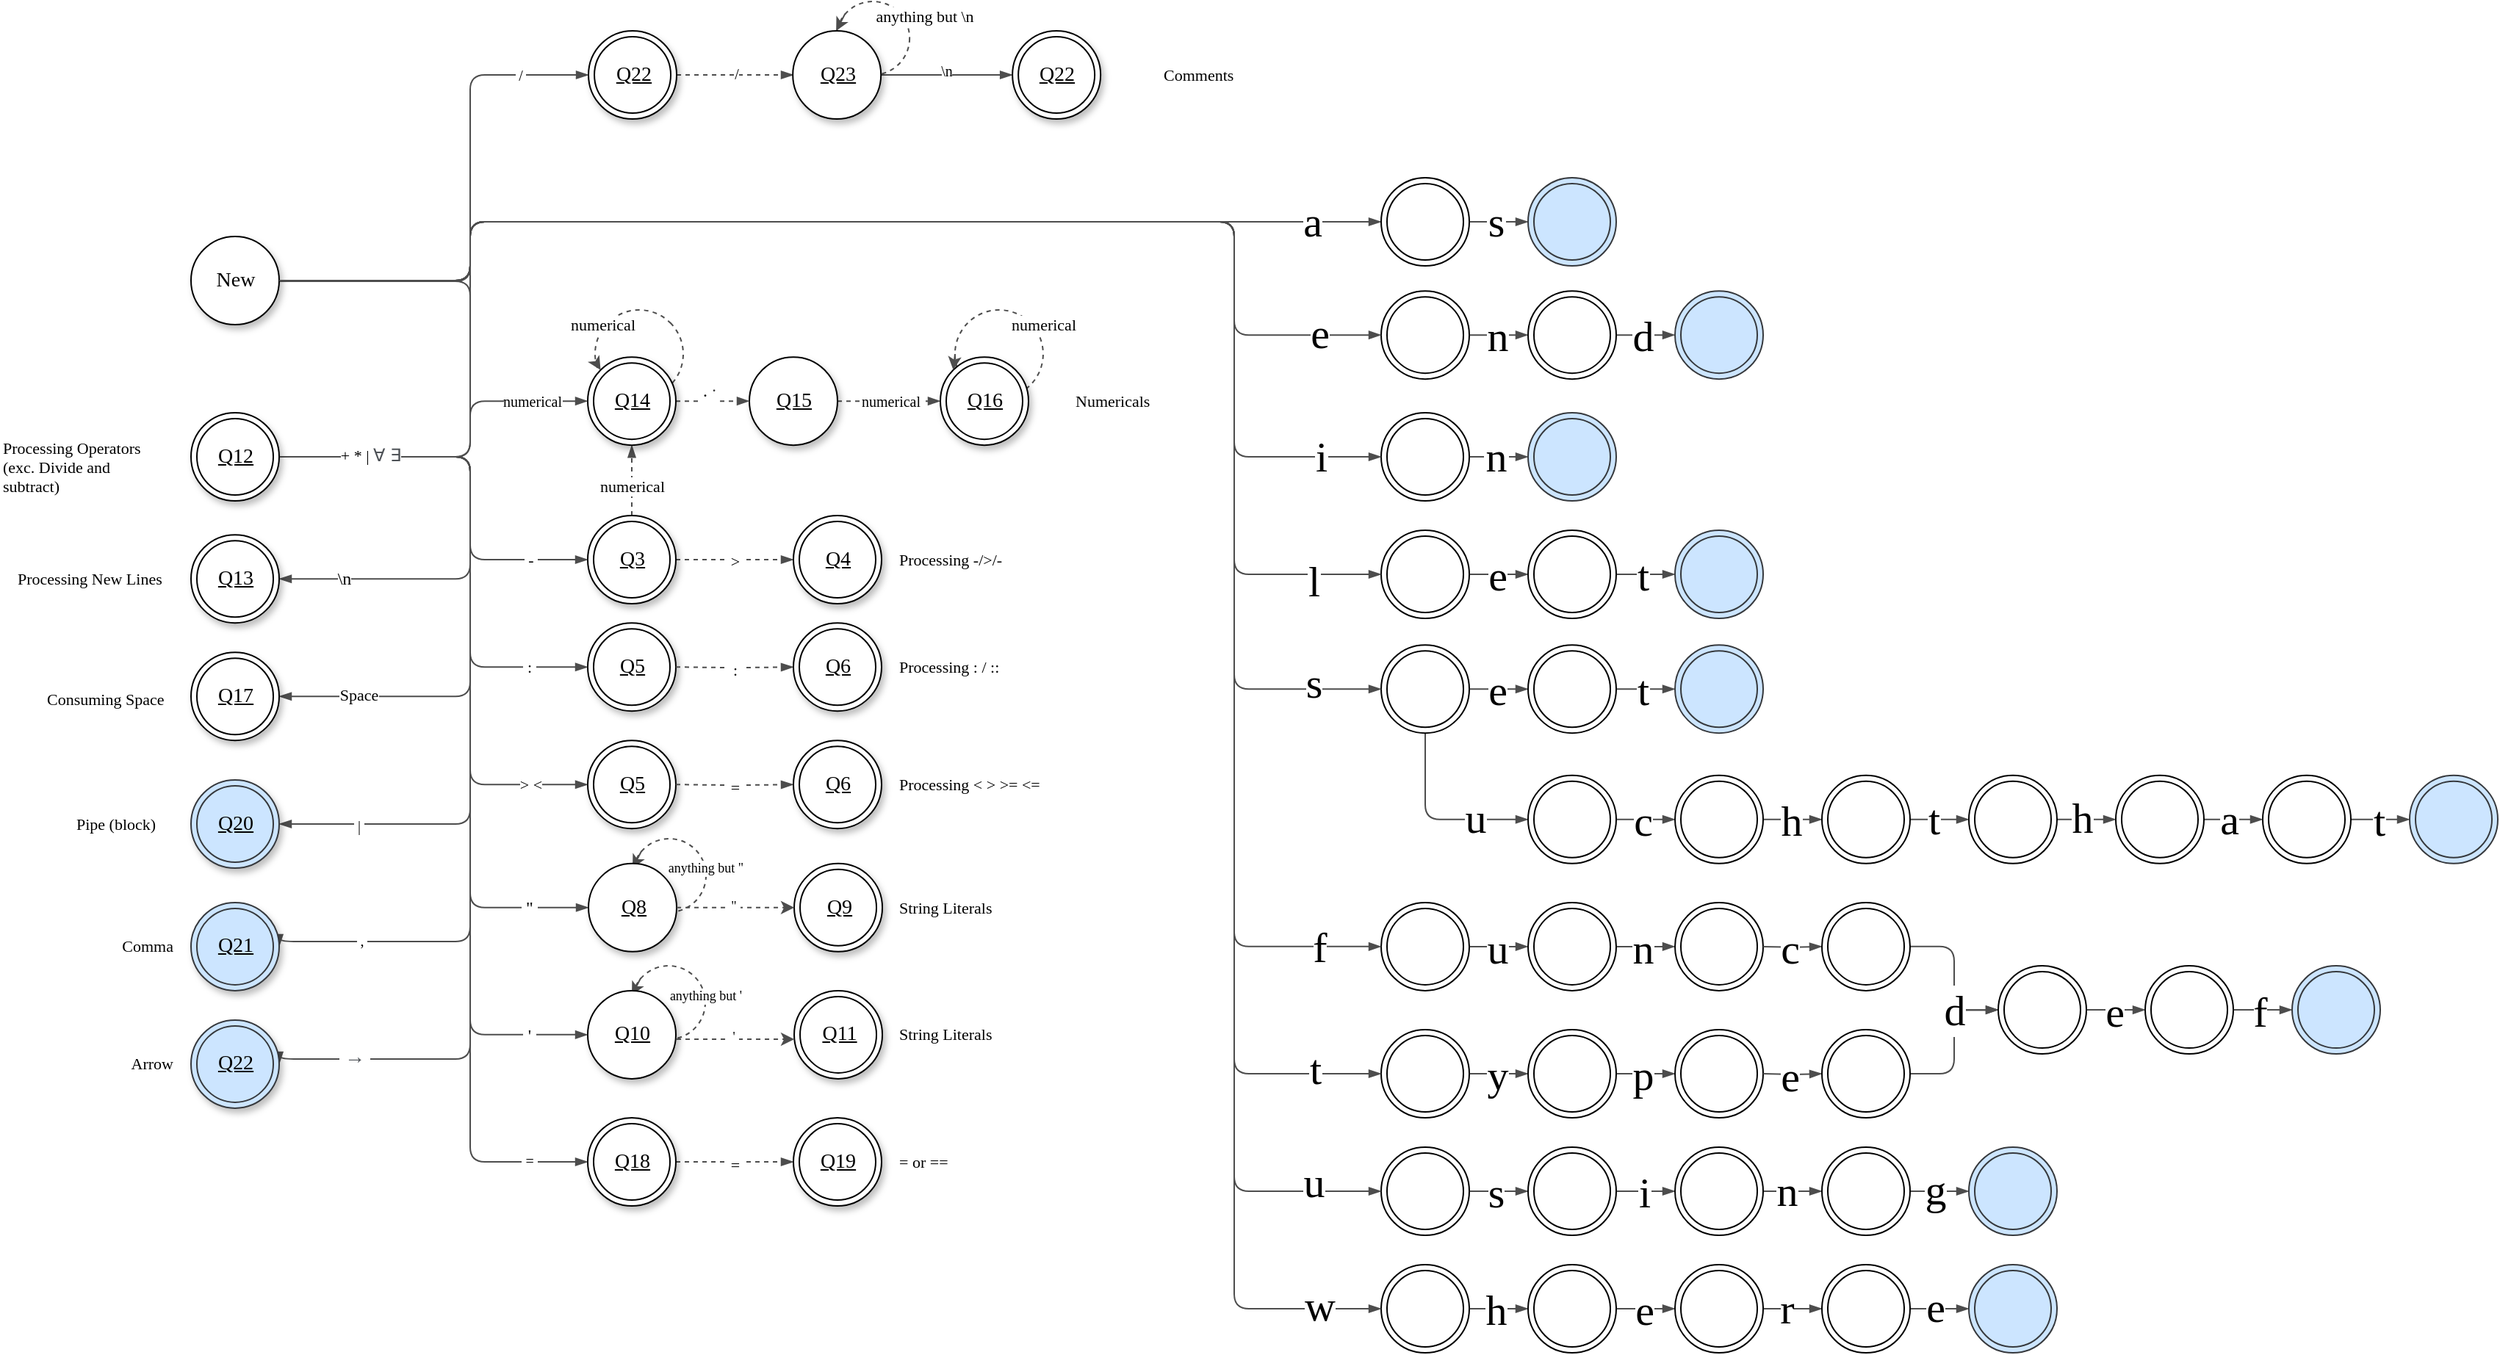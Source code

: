 <mxfile version="20.3.0" type="device"><diagram id="D63kle0AVr-lGbRQQRIM" name="Page-1"><mxGraphModel dx="2166" dy="905" grid="1" gridSize="10" guides="1" tooltips="1" connect="1" arrows="1" fold="1" page="1" pageScale="1" pageWidth="827" pageHeight="1169" math="0" shadow="0"><root><mxCell id="0"/><mxCell id="1" parent="0"/><mxCell id="i_A7O8UmGHdlL9430Pgq-205" value="" style="endArrow=classic;html=1;rounded=0;shadow=0;labelBackgroundColor=default;strokeColor=#4D4D4D;fontFamily=CMU Serif;fontSize=11;fontColor=default;shape=connector;exitX=0.122;exitY=0.167;exitDx=0;exitDy=0;exitPerimeter=0;" edge="1" parent="1" source="i_A7O8UmGHdlL9430Pgq-206"><mxGeometry width="50" height="50" relative="1" as="geometry"><mxPoint x="489.07" y="60" as="sourcePoint"/><mxPoint x="489.07" y="70" as="targetPoint"/></mxGeometry></mxCell><mxCell id="i_A7O8UmGHdlL9430Pgq-206" value="" style="ellipse;whiteSpace=wrap;html=1;aspect=fixed;labelBackgroundColor=default;fontFamily=CMU Serif;fontSize=11;fontColor=default;fillColor=none;gradientColor=none;strokeColor=#4D4D4D;dashed=1;" vertex="1" parent="1"><mxGeometry x="489.07" y="50" width="50" height="50" as="geometry"/></mxCell><mxCell id="i_A7O8UmGHdlL9430Pgq-198" style="edgeStyle=orthogonalEdgeStyle;shape=connector;rounded=1;orthogonalLoop=1;jettySize=auto;html=1;entryX=0;entryY=0.5;entryDx=0;entryDy=0;shadow=0;labelBackgroundColor=default;strokeColor=#4D4D4D;fontFamily=CMU Serif;fontSize=10;fontColor=default;endArrow=blockThin;endFill=1;" edge="1" parent="1" source="i_A7O8UmGHdlL9430Pgq-26" target="i_A7O8UmGHdlL9430Pgq-197"><mxGeometry relative="1" as="geometry"><Array as="points"><mxPoint x="240" y="360"/><mxPoint x="240" y="100"/></Array></mxGeometry></mxCell><mxCell id="i_A7O8UmGHdlL9430Pgq-199" value="&amp;nbsp;/&amp;nbsp;" style="edgeLabel;html=1;align=center;verticalAlign=middle;resizable=0;points=[];fontSize=10;fontFamily=CMU Serif;fontColor=default;" vertex="1" connectable="0" parent="i_A7O8UmGHdlL9430Pgq-198"><mxGeometry x="0.891" y="3" relative="1" as="geometry"><mxPoint x="-21" y="3" as="offset"/></mxGeometry></mxCell><mxCell id="i_A7O8UmGHdlL9430Pgq-195" style="edgeStyle=orthogonalEdgeStyle;shape=connector;rounded=1;orthogonalLoop=1;jettySize=auto;html=1;entryX=1;entryY=0.5;entryDx=0;entryDy=0;shadow=0;labelBackgroundColor=default;strokeColor=#4D4D4D;fontFamily=CMU Serif;fontSize=10;fontColor=default;endArrow=blockThin;endFill=1;" edge="1" parent="1" source="i_A7O8UmGHdlL9430Pgq-26" target="i_A7O8UmGHdlL9430Pgq-193"><mxGeometry relative="1" as="geometry"><Array as="points"><mxPoint x="240" y="360"/><mxPoint x="240" y="690"/><mxPoint x="110" y="690"/></Array></mxGeometry></mxCell><mxCell id="i_A7O8UmGHdlL9430Pgq-196" value="&amp;nbsp;,&amp;nbsp;" style="edgeLabel;html=1;align=center;verticalAlign=middle;resizable=0;points=[];fontSize=10;fontFamily=CMU Serif;fontColor=default;" vertex="1" connectable="0" parent="i_A7O8UmGHdlL9430Pgq-195"><mxGeometry x="0.802" y="-1" relative="1" as="geometry"><mxPoint as="offset"/></mxGeometry></mxCell><mxCell id="i_A7O8UmGHdlL9430Pgq-69" value="" style="ellipse;whiteSpace=wrap;html=1;aspect=fixed;labelBackgroundColor=default;fontFamily=CMU Serif;fontSize=11;fontColor=default;fillColor=none;gradientColor=none;strokeColor=#4D4D4D;dashed=1;" vertex="1" parent="1"><mxGeometry x="350.52" y="620" width="50" height="50" as="geometry"/></mxCell><mxCell id="i_A7O8UmGHdlL9430Pgq-70" value="anything but &quot;" style="edgeLabel;html=1;align=center;verticalAlign=middle;resizable=0;points=[];fontSize=9;fontFamily=CMU Serif;fontColor=default;" vertex="1" connectable="0" parent="1"><mxGeometry x="400.005" y="640.0" as="geometry"/></mxCell><mxCell id="i_A7O8UmGHdlL9430Pgq-72" value="" style="endArrow=classic;html=1;rounded=0;shadow=0;labelBackgroundColor=default;strokeColor=#4D4D4D;fontFamily=CMU Serif;fontSize=11;fontColor=default;shape=connector;exitX=0.122;exitY=0.167;exitDx=0;exitDy=0;exitPerimeter=0;" edge="1" parent="1" source="i_A7O8UmGHdlL9430Pgq-69"><mxGeometry width="50" height="50" relative="1" as="geometry"><mxPoint x="350.52" y="630" as="sourcePoint"/><mxPoint x="350.52" y="640.0" as="targetPoint"/></mxGeometry></mxCell><mxCell id="i_A7O8UmGHdlL9430Pgq-73" value="" style="edgeStyle=orthogonalEdgeStyle;shape=connector;rounded=0;orthogonalLoop=1;jettySize=auto;html=1;entryX=0.5;entryY=0;entryDx=0;entryDy=0;shadow=0;labelBackgroundColor=default;strokeColor=#4D4D4D;fontFamily=CMU Serif;fontSize=11;fontColor=default;endArrow=none;endFill=1;" edge="1" parent="1"><mxGeometry relative="1" as="geometry"><mxPoint x="350.52" y="640.0" as="sourcePoint"/><mxPoint x="350.52" y="640.0" as="targetPoint"/><Array as="points"/></mxGeometry></mxCell><mxCell id="i_A7O8UmGHdlL9430Pgq-24" style="edgeStyle=orthogonalEdgeStyle;shape=connector;orthogonalLoop=1;jettySize=auto;html=1;entryX=0;entryY=0.5;entryDx=0;entryDy=0;shadow=0;labelBackgroundColor=default;strokeColor=#4D4D4D;fontFamily=CMU Serif;fontSize=11;fontColor=default;endArrow=blockThin;endFill=1;rounded=1;" edge="1" parent="1"><mxGeometry relative="1" as="geometry"><mxPoint x="240" y="390" as="sourcePoint"/><mxPoint x="320.0" y="430" as="targetPoint"/><Array as="points"><mxPoint x="240" y="430"/></Array></mxGeometry></mxCell><mxCell id="i_A7O8UmGHdlL9430Pgq-25" value="&amp;nbsp;-&amp;nbsp;" style="edgeLabel;html=1;align=center;verticalAlign=middle;resizable=0;points=[];fontSize=11;fontFamily=CMU Serif;fontColor=default;" vertex="1" connectable="0" parent="i_A7O8UmGHdlL9430Pgq-24"><mxGeometry x="0.422" y="1" relative="1" as="geometry"><mxPoint x="-5" y="1" as="offset"/></mxGeometry></mxCell><mxCell id="i_A7O8UmGHdlL9430Pgq-10" style="edgeStyle=orthogonalEdgeStyle;shape=connector;rounded=0;orthogonalLoop=1;jettySize=auto;html=1;entryX=0.5;entryY=0;entryDx=0;entryDy=0;shadow=0;labelBackgroundColor=default;strokeColor=#4D4D4D;fontFamily=CMU Serif;fontSize=11;fontColor=default;endArrow=blockThin;endFill=1;startArrow=none;" edge="1" parent="1" source="i_A7O8UmGHdlL9430Pgq-26"><mxGeometry relative="1" as="geometry"><mxPoint x="80" y="330" as="sourcePoint"/><mxPoint x="80" y="330" as="targetPoint"/><Array as="points"><mxPoint x="100" y="360.0"/><mxPoint x="100" y="330"/></Array></mxGeometry></mxCell><mxCell id="i_A7O8UmGHdlL9430Pgq-53" style="edgeStyle=orthogonalEdgeStyle;shape=connector;orthogonalLoop=1;jettySize=auto;html=1;entryX=0;entryY=0.5;entryDx=0;entryDy=0;shadow=0;labelBackgroundColor=default;strokeColor=#4D4D4D;fontFamily=CMU Serif;fontSize=11;fontColor=default;endArrow=blockThin;endFill=1;rounded=1;" edge="1" parent="1" source="i_A7O8UmGHdlL9430Pgq-26" target="i_A7O8UmGHdlL9430Pgq-37"><mxGeometry relative="1" as="geometry"><Array as="points"><mxPoint x="240" y="503"/></Array></mxGeometry></mxCell><mxCell id="i_A7O8UmGHdlL9430Pgq-55" value="&amp;nbsp;:&amp;nbsp;" style="edgeLabel;html=1;align=center;verticalAlign=middle;resizable=0;points=[];fontSize=11;fontFamily=CMU Serif;fontColor=default;" vertex="1" connectable="0" parent="i_A7O8UmGHdlL9430Pgq-53"><mxGeometry x="0.569" y="10" relative="1" as="geometry"><mxPoint x="36" y="10" as="offset"/></mxGeometry></mxCell><mxCell id="i_A7O8UmGHdlL9430Pgq-54" style="edgeStyle=orthogonalEdgeStyle;shape=connector;orthogonalLoop=1;jettySize=auto;html=1;entryX=0;entryY=0.5;entryDx=0;entryDy=0;shadow=0;labelBackgroundColor=default;strokeColor=#4D4D4D;fontFamily=CMU Serif;fontSize=11;fontColor=default;endArrow=blockThin;endFill=1;rounded=1;" edge="1" parent="1" source="i_A7O8UmGHdlL9430Pgq-26" target="i_A7O8UmGHdlL9430Pgq-44"><mxGeometry relative="1" as="geometry"><Array as="points"><mxPoint x="240" y="583"/></Array></mxGeometry></mxCell><mxCell id="i_A7O8UmGHdlL9430Pgq-56" value="&amp;gt; &amp;lt;" style="edgeLabel;html=1;align=center;verticalAlign=middle;resizable=0;points=[];fontSize=11;fontFamily=CMU Serif;fontColor=default;" vertex="1" connectable="0" parent="i_A7O8UmGHdlL9430Pgq-54"><mxGeometry x="0.638" y="22" relative="1" as="geometry"><mxPoint x="39" y="22" as="offset"/></mxGeometry></mxCell><mxCell id="i_A7O8UmGHdlL9430Pgq-87" style="edgeStyle=orthogonalEdgeStyle;shape=connector;orthogonalLoop=1;jettySize=auto;html=1;entryX=0;entryY=0.5;entryDx=0;entryDy=0;shadow=0;labelBackgroundColor=default;strokeColor=#4D4D4D;fontFamily=CMU Serif;fontSize=9;fontColor=default;endArrow=blockThin;endFill=1;rounded=1;" edge="1" parent="1" source="i_A7O8UmGHdlL9430Pgq-26" target="i_A7O8UmGHdlL9430Pgq-65"><mxGeometry relative="1" as="geometry"><Array as="points"><mxPoint x="240" y="667"/></Array></mxGeometry></mxCell><mxCell id="i_A7O8UmGHdlL9430Pgq-91" value="&amp;nbsp;&quot;&amp;nbsp;" style="edgeLabel;html=1;align=center;verticalAlign=middle;resizable=0;points=[];fontSize=12;fontFamily=CMU Serif;fontColor=default;" vertex="1" connectable="0" parent="i_A7O8UmGHdlL9430Pgq-87"><mxGeometry x="0.29" y="27" relative="1" as="geometry"><mxPoint x="13" y="103" as="offset"/></mxGeometry></mxCell><mxCell id="i_A7O8UmGHdlL9430Pgq-88" style="edgeStyle=orthogonalEdgeStyle;shape=connector;orthogonalLoop=1;jettySize=auto;html=1;entryX=0;entryY=0.5;entryDx=0;entryDy=0;shadow=0;labelBackgroundColor=default;strokeColor=#4D4D4D;fontFamily=CMU Serif;fontSize=9;fontColor=default;endArrow=blockThin;endFill=1;rounded=1;" edge="1" parent="1" source="i_A7O8UmGHdlL9430Pgq-26" target="i_A7O8UmGHdlL9430Pgq-78"><mxGeometry relative="1" as="geometry"><Array as="points"><mxPoint x="240" y="753"/></Array></mxGeometry></mxCell><mxCell id="i_A7O8UmGHdlL9430Pgq-90" value="&amp;nbsp;'&amp;nbsp;" style="edgeLabel;html=1;align=center;verticalAlign=middle;resizable=0;points=[];fontSize=12;fontFamily=CMU Serif;fontColor=default;" vertex="1" connectable="0" parent="i_A7O8UmGHdlL9430Pgq-88"><mxGeometry x="0.365" y="25" relative="1" as="geometry"><mxPoint x="15" y="112" as="offset"/></mxGeometry></mxCell><mxCell id="i_A7O8UmGHdlL9430Pgq-94" style="edgeStyle=orthogonalEdgeStyle;shape=connector;rounded=1;orthogonalLoop=1;jettySize=auto;html=1;entryX=1;entryY=0.5;entryDx=0;entryDy=0;shadow=0;labelBackgroundColor=default;strokeColor=#4D4D4D;fontFamily=CMU Serif;fontSize=12;fontColor=default;endArrow=blockThin;endFill=1;" edge="1" parent="1" source="i_A7O8UmGHdlL9430Pgq-26" target="i_A7O8UmGHdlL9430Pgq-93"><mxGeometry relative="1" as="geometry"><Array as="points"><mxPoint x="240" y="360"/><mxPoint x="240" y="443"/></Array></mxGeometry></mxCell><mxCell id="i_A7O8UmGHdlL9430Pgq-95" value="\n" style="edgeLabel;html=1;align=center;verticalAlign=middle;resizable=0;points=[];fontSize=12;fontFamily=CMU Serif;fontColor=default;" vertex="1" connectable="0" parent="i_A7O8UmGHdlL9430Pgq-94"><mxGeometry x="0.475" y="-1" relative="1" as="geometry"><mxPoint x="-46" y="1" as="offset"/></mxGeometry></mxCell><mxCell id="i_A7O8UmGHdlL9430Pgq-124" style="edgeStyle=orthogonalEdgeStyle;shape=connector;rounded=1;orthogonalLoop=1;jettySize=auto;html=1;entryX=1;entryY=0.5;entryDx=0;entryDy=0;shadow=0;labelBackgroundColor=default;strokeColor=#4D4D4D;fontFamily=CMU Serif;fontSize=11;fontColor=default;endArrow=blockThin;endFill=1;" edge="1" parent="1" source="i_A7O8UmGHdlL9430Pgq-26" target="i_A7O8UmGHdlL9430Pgq-123"><mxGeometry relative="1" as="geometry"><Array as="points"><mxPoint x="240" y="360"/><mxPoint x="240" y="523"/></Array></mxGeometry></mxCell><mxCell id="i_A7O8UmGHdlL9430Pgq-125" value="Space" style="edgeLabel;html=1;align=center;verticalAlign=middle;resizable=0;points=[];fontSize=11;fontFamily=CMU Serif;fontColor=default;" vertex="1" connectable="0" parent="i_A7O8UmGHdlL9430Pgq-124"><mxGeometry x="0.745" y="-1" relative="1" as="geometry"><mxPoint as="offset"/></mxGeometry></mxCell><mxCell id="i_A7O8UmGHdlL9430Pgq-131" style="edgeStyle=orthogonalEdgeStyle;shape=connector;rounded=1;orthogonalLoop=1;jettySize=auto;html=1;entryX=0;entryY=0.5;entryDx=0;entryDy=0;shadow=0;labelBackgroundColor=default;strokeColor=#4D4D4D;fontFamily=CMU Serif;fontSize=11;fontColor=default;endArrow=blockThin;endFill=1;" edge="1" parent="1" source="i_A7O8UmGHdlL9430Pgq-26" target="i_A7O8UmGHdlL9430Pgq-127"><mxGeometry relative="1" as="geometry"><Array as="points"><mxPoint x="240" y="360"/><mxPoint x="240" y="840"/></Array></mxGeometry></mxCell><mxCell id="i_A7O8UmGHdlL9430Pgq-149" value="&amp;nbsp;=&amp;nbsp;" style="edgeLabel;html=1;align=center;verticalAlign=middle;resizable=0;points=[];fontSize=10;fontFamily=CMU Serif;fontColor=default;" vertex="1" connectable="0" parent="i_A7O8UmGHdlL9430Pgq-131"><mxGeometry x="0.882" y="1" relative="1" as="geometry"><mxPoint as="offset"/></mxGeometry></mxCell><mxCell id="i_A7O8UmGHdlL9430Pgq-153" style="edgeStyle=orthogonalEdgeStyle;shape=connector;rounded=1;orthogonalLoop=1;jettySize=auto;html=1;entryX=1;entryY=0.5;entryDx=0;entryDy=0;shadow=0;labelBackgroundColor=default;strokeColor=#4D4D4D;fontFamily=CMU Serif;fontSize=10;fontColor=default;endArrow=blockThin;endFill=1;" edge="1" parent="1" source="i_A7O8UmGHdlL9430Pgq-26" target="i_A7O8UmGHdlL9430Pgq-151"><mxGeometry relative="1" as="geometry"><Array as="points"><mxPoint x="240" y="360"/><mxPoint x="240" y="610"/></Array></mxGeometry></mxCell><mxCell id="i_A7O8UmGHdlL9430Pgq-154" value="&amp;nbsp;|&amp;nbsp;" style="edgeLabel;html=1;align=center;verticalAlign=middle;resizable=0;points=[];fontSize=10;fontFamily=CMU Serif;fontColor=default;" vertex="1" connectable="0" parent="i_A7O8UmGHdlL9430Pgq-153"><mxGeometry x="0.79" y="1" relative="1" as="geometry"><mxPoint as="offset"/></mxGeometry></mxCell><mxCell id="i_A7O8UmGHdlL9430Pgq-187" style="edgeStyle=orthogonalEdgeStyle;shape=connector;rounded=1;orthogonalLoop=1;jettySize=auto;html=1;entryX=0;entryY=0.5;entryDx=0;entryDy=0;shadow=0;labelBackgroundColor=default;strokeColor=#4D4D4D;fontFamily=CMU Serif;fontSize=10;fontColor=default;endArrow=blockThin;endFill=1;" edge="1" parent="1" source="i_A7O8UmGHdlL9430Pgq-26" target="i_A7O8UmGHdlL9430Pgq-139"><mxGeometry relative="1" as="geometry"><Array as="points"><mxPoint x="240" y="360"/><mxPoint x="240" y="322"/></Array></mxGeometry></mxCell><mxCell id="i_A7O8UmGHdlL9430Pgq-188" value="numerical" style="edgeLabel;html=1;align=center;verticalAlign=middle;resizable=0;points=[];fontSize=10;fontFamily=CMU Serif;fontColor=default;" vertex="1" connectable="0" parent="i_A7O8UmGHdlL9430Pgq-187"><mxGeometry x="0.694" relative="1" as="geometry"><mxPoint as="offset"/></mxGeometry></mxCell><mxCell id="i_A7O8UmGHdlL9430Pgq-189" value="&lt;span style=&quot;color: rgba(0, 0, 0, 0); font-family: monospace; font-size: 0px; text-align: start; background-color: rgb(248, 249, 250);&quot;&gt;%3CmxGraphModel%3E%3Croot%3E%3CmxCell%20id%3D%220%22%2F%3E%3CmxCell%20id%3D%221%22%20parent%3D%220%22%2F%3E%3CmxCell%20id%3D%222%22%20value%3D%22%2B%20*%20%7C%26amp%3Bnbsp%3B%26lt%3Bfont%20style%3D%26quot%3Bfont-size%3A%2012px%3B%26quot%3B%26gt%3B%26lt%3Bspan%20style%3D%26quot%3Bcolor%3A%20rgb(77%2C%2081%2C%2086)%3B%20font-family%3A%20%26amp%3Bquot%3BGoogle%20Sans%26amp%3Bquot%3B%2C%20arial%2C%20sans-serif%3B%20text-align%3A%20start%3B%26quot%3B%26gt%3B%E2%88%80%26amp%3Bnbsp%3B%26lt%3B%2Fspan%26gt%3B%26lt%3Bspan%20style%3D%26quot%3Bcolor%3A%20rgb(77%2C%2081%2C%2086)%3B%20font-family%3A%20%26amp%3Bquot%3BGoogle%20Sans%26amp%3Bquot%3B%2C%20arial%2C%20sans-serif%3B%20text-align%3A%20start%3B%26quot%3B%26gt%3B%E2%88%83%26lt%3B%2Fspan%26gt%3B%26lt%3B%2Ffont%26gt%3B%26lt%3Bbr%26gt%3B%26amp%3Bnbsp%3B%22%20style%3D%22edgeLabel%3Bhtml%3D1%3Balign%3Dcenter%3BverticalAlign%3Dmiddle%3Bresizable%3D0%3Bpoints%3D%5B%5D%3BfontSize%3D11%3BfontFamily%3DCMU%20Serif%3BfontColor%3Ddefault%3B%22%20vertex%3D%221%22%20connectable%3D%220%22%20parent%3D%221%22%3E%3CmxGeometry%20x%3D%22170%22%20y%3D%22429.6%22%20as%3D%22geometry%22%2F%3E%3C%2FmxCell%3E%3C%2Froot%3E%3C%2FmxGraphModel%3E&lt;/span&gt;" style="edgeLabel;html=1;align=center;verticalAlign=middle;resizable=0;points=[];fontSize=10;fontFamily=CMU Serif;fontColor=default;" vertex="1" connectable="0" parent="i_A7O8UmGHdlL9430Pgq-187"><mxGeometry x="-0.533" relative="1" as="geometry"><mxPoint as="offset"/></mxGeometry></mxCell><mxCell id="i_A7O8UmGHdlL9430Pgq-328" value="&lt;span style=&quot;font-size: 11px;&quot;&gt;+ * |&amp;nbsp;&lt;/span&gt;&lt;font style=&quot;font-size: 12px;&quot;&gt;&lt;span style=&quot;color: rgb(77, 81, 86); font-family: &amp;quot;Google Sans&amp;quot;, arial, sans-serif; text-align: start;&quot;&gt;∀&amp;nbsp;&lt;/span&gt;&lt;span style=&quot;color: rgb(77, 81, 86); font-family: &amp;quot;Google Sans&amp;quot;, arial, sans-serif; text-align: start;&quot;&gt;∃&lt;/span&gt;&lt;/font&gt;" style="edgeLabel;html=1;align=center;verticalAlign=middle;resizable=0;points=[];fontSize=14;fontFamily=CMU Serif;fontColor=default;" vertex="1" connectable="0" parent="i_A7O8UmGHdlL9430Pgq-187"><mxGeometry x="-0.5" y="1" relative="1" as="geometry"><mxPoint as="offset"/></mxGeometry></mxCell><mxCell id="i_A7O8UmGHdlL9430Pgq-26" value="Q12" style="ellipse;shape=doubleEllipse;html=1;dashed=0;whitespace=wrap;aspect=fixed;fontFamily=CMU Serif;fontSize=14;sketch=0;shadow=1;fontStyle=4" vertex="1" parent="1"><mxGeometry x="50" y="330" width="60" height="60" as="geometry"/></mxCell><mxCell id="i_A7O8UmGHdlL9430Pgq-27" value="" style="edgeStyle=orthogonalEdgeStyle;shape=connector;rounded=0;orthogonalLoop=1;jettySize=auto;html=1;entryX=0.5;entryY=0;entryDx=0;entryDy=0;shadow=0;labelBackgroundColor=default;strokeColor=#4D4D4D;fontFamily=CMU Serif;fontSize=11;fontColor=default;endArrow=none;endFill=1;" edge="1" parent="1" target="i_A7O8UmGHdlL9430Pgq-26"><mxGeometry relative="1" as="geometry"><mxPoint x="80" y="330" as="sourcePoint"/><mxPoint x="80" y="330" as="targetPoint"/><Array as="points"/></mxGeometry></mxCell><mxCell id="i_A7O8UmGHdlL9430Pgq-30" style="edgeStyle=orthogonalEdgeStyle;shape=connector;rounded=0;orthogonalLoop=1;jettySize=auto;html=1;entryX=0;entryY=0.5;entryDx=0;entryDy=0;shadow=0;labelBackgroundColor=default;strokeColor=#4D4D4D;fontFamily=CMU Serif;fontSize=11;fontColor=default;endArrow=blockThin;endFill=1;dashed=1;" edge="1" parent="1" source="i_A7O8UmGHdlL9430Pgq-28" target="i_A7O8UmGHdlL9430Pgq-29"><mxGeometry relative="1" as="geometry"/></mxCell><mxCell id="i_A7O8UmGHdlL9430Pgq-31" value="&amp;nbsp;&amp;gt;&amp;nbsp;" style="edgeLabel;html=1;align=center;verticalAlign=middle;resizable=0;points=[];fontSize=11;fontFamily=CMU Serif;fontColor=default;" vertex="1" connectable="0" parent="i_A7O8UmGHdlL9430Pgq-30"><mxGeometry x="-0.005" y="-1" relative="1" as="geometry"><mxPoint as="offset"/></mxGeometry></mxCell><mxCell id="i_A7O8UmGHdlL9430Pgq-147" style="edgeStyle=orthogonalEdgeStyle;shape=connector;rounded=0;orthogonalLoop=1;jettySize=auto;html=1;entryX=0.5;entryY=1;entryDx=0;entryDy=0;shadow=0;labelBackgroundColor=default;strokeColor=#4D4D4D;fontFamily=CMU Serif;fontSize=11;fontColor=default;endArrow=blockThin;endFill=1;dashed=1;" edge="1" parent="1" source="i_A7O8UmGHdlL9430Pgq-28" target="i_A7O8UmGHdlL9430Pgq-139"><mxGeometry relative="1" as="geometry"/></mxCell><mxCell id="i_A7O8UmGHdlL9430Pgq-148" value="numerical" style="edgeLabel;html=1;align=center;verticalAlign=middle;resizable=0;points=[];fontSize=11;fontFamily=CMU Serif;fontColor=default;" vertex="1" connectable="0" parent="i_A7O8UmGHdlL9430Pgq-147"><mxGeometry x="-0.624" relative="1" as="geometry"><mxPoint y="-11" as="offset"/></mxGeometry></mxCell><mxCell id="i_A7O8UmGHdlL9430Pgq-28" value="Q3" style="ellipse;shape=doubleEllipse;html=1;dashed=0;whitespace=wrap;aspect=fixed;fontFamily=CMU Serif;fontSize=14;sketch=0;shadow=1;fontStyle=4" vertex="1" parent="1"><mxGeometry x="320" y="400" width="60" height="60" as="geometry"/></mxCell><mxCell id="i_A7O8UmGHdlL9430Pgq-29" value="Q4" style="ellipse;shape=doubleEllipse;html=1;dashed=0;whitespace=wrap;aspect=fixed;fontFamily=CMU Serif;fontSize=14;sketch=0;shadow=1;fontStyle=4" vertex="1" parent="1"><mxGeometry x="460" y="400" width="60" height="60" as="geometry"/></mxCell><mxCell id="i_A7O8UmGHdlL9430Pgq-37" value="Q5" style="ellipse;shape=doubleEllipse;html=1;dashed=0;whitespace=wrap;aspect=fixed;fontFamily=CMU Serif;fontSize=14;sketch=0;shadow=1;fontStyle=4" vertex="1" parent="1"><mxGeometry x="320" y="473.11" width="60" height="60" as="geometry"/></mxCell><mxCell id="i_A7O8UmGHdlL9430Pgq-40" value=":" style="edgeStyle=orthogonalEdgeStyle;shape=connector;rounded=0;orthogonalLoop=1;jettySize=auto;html=1;entryX=0;entryY=0.5;entryDx=0;entryDy=0;shadow=0;labelBackgroundColor=default;strokeColor=#4D4D4D;fontFamily=CMU Serif;fontSize=11;fontColor=default;endArrow=blockThin;endFill=1;dashed=1;" edge="1" parent="1" target="i_A7O8UmGHdlL9430Pgq-42"><mxGeometry relative="1" as="geometry"><mxPoint x="380.0" y="503.11" as="sourcePoint"/></mxGeometry></mxCell><mxCell id="i_A7O8UmGHdlL9430Pgq-41" value="&amp;nbsp;:&amp;nbsp;" style="edgeLabel;html=1;align=center;verticalAlign=middle;resizable=0;points=[];fontSize=11;fontFamily=CMU Serif;fontColor=default;" vertex="1" connectable="0" parent="i_A7O8UmGHdlL9430Pgq-40"><mxGeometry x="-0.005" y="-1" relative="1" as="geometry"><mxPoint as="offset"/></mxGeometry></mxCell><mxCell id="i_A7O8UmGHdlL9430Pgq-42" value="Q6" style="ellipse;shape=doubleEllipse;html=1;dashed=0;whitespace=wrap;aspect=fixed;fontFamily=CMU Serif;fontSize=14;sketch=0;shadow=1;fontStyle=4" vertex="1" parent="1"><mxGeometry x="460" y="473.11" width="60" height="60" as="geometry"/></mxCell><mxCell id="i_A7O8UmGHdlL9430Pgq-43" value="Processing -/&amp;gt;/-" style="text;html=1;strokeColor=none;fillColor=none;align=left;verticalAlign=middle;whiteSpace=wrap;rounded=0;labelBackgroundColor=default;fontFamily=CMU Serif;fontSize=11;fontColor=default;" vertex="1" parent="1"><mxGeometry x="530" y="415" width="110" height="30" as="geometry"/></mxCell><mxCell id="i_A7O8UmGHdlL9430Pgq-44" value="Q5" style="ellipse;shape=doubleEllipse;html=1;dashed=0;whitespace=wrap;aspect=fixed;fontFamily=CMU Serif;fontSize=14;sketch=0;shadow=1;fontStyle=4" vertex="1" parent="1"><mxGeometry x="320" y="553.11" width="60" height="60" as="geometry"/></mxCell><mxCell id="i_A7O8UmGHdlL9430Pgq-45" value=":" style="edgeStyle=orthogonalEdgeStyle;shape=connector;rounded=0;orthogonalLoop=1;jettySize=auto;html=1;entryX=0;entryY=0.5;entryDx=0;entryDy=0;shadow=0;labelBackgroundColor=default;strokeColor=#4D4D4D;fontFamily=CMU Serif;fontSize=11;fontColor=default;endArrow=blockThin;endFill=1;dashed=1;" edge="1" parent="1" target="i_A7O8UmGHdlL9430Pgq-47"><mxGeometry relative="1" as="geometry"><mxPoint x="380.0" y="583.11" as="sourcePoint"/></mxGeometry></mxCell><mxCell id="i_A7O8UmGHdlL9430Pgq-46" value="&amp;nbsp;=&amp;nbsp;" style="edgeLabel;html=1;align=center;verticalAlign=middle;resizable=0;points=[];fontSize=11;fontFamily=CMU Serif;fontColor=default;" vertex="1" connectable="0" parent="i_A7O8UmGHdlL9430Pgq-45"><mxGeometry x="-0.005" y="-1" relative="1" as="geometry"><mxPoint as="offset"/></mxGeometry></mxCell><mxCell id="i_A7O8UmGHdlL9430Pgq-47" value="Q6" style="ellipse;shape=doubleEllipse;html=1;dashed=0;whitespace=wrap;aspect=fixed;fontFamily=CMU Serif;fontSize=14;sketch=0;shadow=1;fontStyle=4" vertex="1" parent="1"><mxGeometry x="460" y="553.11" width="60" height="60" as="geometry"/></mxCell><mxCell id="i_A7O8UmGHdlL9430Pgq-50" value="Processing Operators&lt;br&gt;(exc. Divide and subtract)" style="text;html=1;strokeColor=none;fillColor=none;align=left;verticalAlign=middle;whiteSpace=wrap;rounded=0;labelBackgroundColor=default;fontFamily=CMU Serif;fontSize=11;fontColor=default;" vertex="1" parent="1"><mxGeometry x="-80" y="352.07" width="110" height="30" as="geometry"/></mxCell><mxCell id="i_A7O8UmGHdlL9430Pgq-51" value="Processing : / ::" style="text;html=1;strokeColor=none;fillColor=none;align=left;verticalAlign=middle;whiteSpace=wrap;rounded=0;labelBackgroundColor=default;fontFamily=CMU Serif;fontSize=11;fontColor=default;" vertex="1" parent="1"><mxGeometry x="530" y="488.11" width="110" height="30" as="geometry"/></mxCell><mxCell id="i_A7O8UmGHdlL9430Pgq-52" value="Processing &amp;lt; &amp;gt; &amp;gt;= &amp;lt;=" style="text;html=1;strokeColor=none;fillColor=none;align=left;verticalAlign=middle;whiteSpace=wrap;rounded=0;labelBackgroundColor=default;fontFamily=CMU Serif;fontSize=11;fontColor=default;" vertex="1" parent="1"><mxGeometry x="530" y="568.11" width="150" height="30" as="geometry"/></mxCell><mxCell id="i_A7O8UmGHdlL9430Pgq-65" value="Q8" style="shape=ellipse;html=1;dashed=0;whitespace=wrap;aspect=fixed;perimeter=ellipsePerimeter;fontFamily=CMU Serif;fontSize=14;shadow=1;fontStyle=4" vertex="1" parent="1"><mxGeometry x="320.52" y="636.89" width="60" height="60" as="geometry"/></mxCell><mxCell id="i_A7O8UmGHdlL9430Pgq-67" value="Q9" style="ellipse;shape=doubleEllipse;html=1;dashed=0;whitespace=wrap;aspect=fixed;fontFamily=CMU Serif;fontSize=14;sketch=0;shadow=1;fontStyle=4" vertex="1" parent="1"><mxGeometry x="460.52" y="636.89" width="60" height="60" as="geometry"/></mxCell><mxCell id="i_A7O8UmGHdlL9430Pgq-68" value="Q11" style="ellipse;shape=doubleEllipse;html=1;dashed=0;whitespace=wrap;aspect=fixed;fontFamily=CMU Serif;fontSize=14;sketch=0;shadow=1;fontStyle=4" vertex="1" parent="1"><mxGeometry x="460.52" y="723.44" width="60" height="60" as="geometry"/></mxCell><mxCell id="i_A7O8UmGHdlL9430Pgq-74" value="" style="ellipse;whiteSpace=wrap;html=1;aspect=fixed;labelBackgroundColor=default;fontFamily=CMU Serif;fontSize=11;fontColor=default;fillColor=none;gradientColor=none;strokeColor=#4D4D4D;dashed=1;" vertex="1" parent="1"><mxGeometry x="350" y="706.55" width="50" height="50" as="geometry"/></mxCell><mxCell id="i_A7O8UmGHdlL9430Pgq-75" value="anything but '" style="edgeLabel;html=1;align=center;verticalAlign=middle;resizable=0;points=[];fontSize=9;fontFamily=CMU Serif;fontColor=default;" vertex="1" connectable="0" parent="1"><mxGeometry x="399.485" y="726.55" as="geometry"/></mxCell><mxCell id="i_A7O8UmGHdlL9430Pgq-76" value="" style="endArrow=classic;html=1;rounded=0;shadow=0;labelBackgroundColor=default;strokeColor=#4D4D4D;fontFamily=CMU Serif;fontSize=11;fontColor=default;shape=connector;exitX=0.122;exitY=0.167;exitDx=0;exitDy=0;exitPerimeter=0;" edge="1" parent="1" source="i_A7O8UmGHdlL9430Pgq-74"><mxGeometry width="50" height="50" relative="1" as="geometry"><mxPoint x="350" y="716.55" as="sourcePoint"/><mxPoint x="350" y="726.55" as="targetPoint"/></mxGeometry></mxCell><mxCell id="i_A7O8UmGHdlL9430Pgq-77" value="" style="edgeStyle=orthogonalEdgeStyle;shape=connector;rounded=0;orthogonalLoop=1;jettySize=auto;html=1;entryX=0.5;entryY=0;entryDx=0;entryDy=0;shadow=0;labelBackgroundColor=default;strokeColor=#4D4D4D;fontFamily=CMU Serif;fontSize=11;fontColor=default;endArrow=none;endFill=1;" edge="1" parent="1"><mxGeometry relative="1" as="geometry"><mxPoint x="350" y="726.55" as="sourcePoint"/><mxPoint x="350" y="726.55" as="targetPoint"/><Array as="points"/></mxGeometry></mxCell><mxCell id="i_A7O8UmGHdlL9430Pgq-78" value="Q10" style="shape=ellipse;html=1;dashed=0;whitespace=wrap;aspect=fixed;perimeter=ellipsePerimeter;fontFamily=CMU Serif;fontSize=14;shadow=1;fontStyle=4" vertex="1" parent="1"><mxGeometry x="320" y="723.44" width="60" height="60" as="geometry"/></mxCell><mxCell id="i_A7O8UmGHdlL9430Pgq-83" value="" style="endArrow=classic;html=1;rounded=0;shadow=0;labelBackgroundColor=default;strokeColor=#4D4D4D;fontFamily=CMU Serif;fontSize=9;fontColor=default;shape=connector;exitX=1;exitY=0.5;exitDx=0;exitDy=0;entryX=0;entryY=0.5;entryDx=0;entryDy=0;dashed=1;" edge="1" parent="1" source="i_A7O8UmGHdlL9430Pgq-65" target="i_A7O8UmGHdlL9430Pgq-67"><mxGeometry width="50" height="50" relative="1" as="geometry"><mxPoint x="390" y="680" as="sourcePoint"/><mxPoint x="440" y="630" as="targetPoint"/></mxGeometry></mxCell><mxCell id="i_A7O8UmGHdlL9430Pgq-86" value="&amp;nbsp;&quot;&amp;nbsp;" style="edgeLabel;html=1;align=center;verticalAlign=middle;resizable=0;points=[];fontSize=9;fontFamily=CMU Serif;fontColor=default;" vertex="1" connectable="0" parent="i_A7O8UmGHdlL9430Pgq-83"><mxGeometry x="-0.037" y="1" relative="1" as="geometry"><mxPoint as="offset"/></mxGeometry></mxCell><mxCell id="i_A7O8UmGHdlL9430Pgq-84" value="" style="endArrow=classic;html=1;rounded=0;shadow=0;labelBackgroundColor=default;strokeColor=#4D4D4D;fontFamily=CMU Serif;fontSize=9;fontColor=default;shape=connector;exitX=1;exitY=0.5;exitDx=0;exitDy=0;entryX=0;entryY=0.5;entryDx=0;entryDy=0;dashed=1;" edge="1" parent="1"><mxGeometry width="50" height="50" relative="1" as="geometry"><mxPoint x="380.52" y="756.55" as="sourcePoint"/><mxPoint x="460.52" y="756.55" as="targetPoint"/></mxGeometry></mxCell><mxCell id="i_A7O8UmGHdlL9430Pgq-85" value="&amp;nbsp;'&amp;nbsp;" style="edgeLabel;html=1;align=center;verticalAlign=middle;resizable=0;points=[];fontSize=9;fontFamily=CMU Serif;fontColor=default;" vertex="1" connectable="0" parent="i_A7O8UmGHdlL9430Pgq-84"><mxGeometry x="-0.052" y="2" relative="1" as="geometry"><mxPoint as="offset"/></mxGeometry></mxCell><mxCell id="i_A7O8UmGHdlL9430Pgq-92" value="String Literals" style="text;html=1;strokeColor=none;fillColor=none;align=left;verticalAlign=middle;whiteSpace=wrap;rounded=0;labelBackgroundColor=default;fontFamily=CMU Serif;fontSize=11;fontColor=default;" vertex="1" parent="1"><mxGeometry x="530" y="651.89" width="150" height="30" as="geometry"/></mxCell><mxCell id="i_A7O8UmGHdlL9430Pgq-93" value="Q13" style="ellipse;shape=doubleEllipse;html=1;dashed=0;whitespace=wrap;aspect=fixed;fontFamily=CMU Serif;fontSize=14;sketch=0;shadow=1;fontStyle=4" vertex="1" parent="1"><mxGeometry x="50" y="413.11" width="60" height="60" as="geometry"/></mxCell><mxCell id="i_A7O8UmGHdlL9430Pgq-96" value="Processing New Lines" style="text;html=1;strokeColor=none;fillColor=none;align=left;verticalAlign=middle;whiteSpace=wrap;rounded=0;labelBackgroundColor=default;fontFamily=CMU Serif;fontSize=11;fontColor=default;" vertex="1" parent="1"><mxGeometry x="-70" y="428.11" width="110" height="30" as="geometry"/></mxCell><mxCell id="i_A7O8UmGHdlL9430Pgq-97" value="String Literals" style="text;html=1;strokeColor=none;fillColor=none;align=left;verticalAlign=middle;whiteSpace=wrap;rounded=0;labelBackgroundColor=default;fontFamily=CMU Serif;fontSize=11;fontColor=default;" vertex="1" parent="1"><mxGeometry x="530" y="738.44" width="150" height="30" as="geometry"/></mxCell><mxCell id="i_A7O8UmGHdlL9430Pgq-123" value="Q17" style="ellipse;shape=doubleEllipse;html=1;dashed=0;whitespace=wrap;aspect=fixed;fontFamily=CMU Serif;fontSize=14;sketch=0;shadow=1;fontStyle=4" vertex="1" parent="1"><mxGeometry x="50" y="493.11" width="60" height="60" as="geometry"/></mxCell><mxCell id="i_A7O8UmGHdlL9430Pgq-126" value="Consuming Space" style="text;html=1;strokeColor=none;fillColor=none;align=left;verticalAlign=middle;whiteSpace=wrap;rounded=0;labelBackgroundColor=default;fontFamily=CMU Serif;fontSize=11;fontColor=default;" vertex="1" parent="1"><mxGeometry x="-50" y="510" width="90" height="30" as="geometry"/></mxCell><mxCell id="i_A7O8UmGHdlL9430Pgq-129" style="edgeStyle=orthogonalEdgeStyle;shape=connector;rounded=0;orthogonalLoop=1;jettySize=auto;html=1;entryX=0;entryY=0.5;entryDx=0;entryDy=0;shadow=0;labelBackgroundColor=default;strokeColor=#4D4D4D;fontFamily=CMU Serif;fontSize=11;fontColor=default;endArrow=blockThin;endFill=1;dashed=1;" edge="1" parent="1" source="i_A7O8UmGHdlL9430Pgq-127" target="i_A7O8UmGHdlL9430Pgq-128"><mxGeometry relative="1" as="geometry"/></mxCell><mxCell id="i_A7O8UmGHdlL9430Pgq-130" value="&amp;nbsp;=&amp;nbsp;" style="edgeLabel;html=1;align=center;verticalAlign=middle;resizable=0;points=[];fontSize=11;fontFamily=CMU Serif;fontColor=default;" vertex="1" connectable="0" parent="i_A7O8UmGHdlL9430Pgq-129"><mxGeometry x="0.004" y="-2" relative="1" as="geometry"><mxPoint as="offset"/></mxGeometry></mxCell><mxCell id="i_A7O8UmGHdlL9430Pgq-127" value="Q18" style="ellipse;shape=doubleEllipse;html=1;dashed=0;whitespace=wrap;aspect=fixed;fontFamily=CMU Serif;fontSize=14;sketch=0;shadow=1;fontStyle=4" vertex="1" parent="1"><mxGeometry x="320" y="810" width="60" height="60" as="geometry"/></mxCell><mxCell id="i_A7O8UmGHdlL9430Pgq-128" value="Q19" style="ellipse;shape=doubleEllipse;html=1;dashed=0;whitespace=wrap;aspect=fixed;fontFamily=CMU Serif;fontSize=14;sketch=0;shadow=1;fontStyle=4" vertex="1" parent="1"><mxGeometry x="460" y="810" width="60" height="60" as="geometry"/></mxCell><mxCell id="i_A7O8UmGHdlL9430Pgq-132" style="edgeStyle=orthogonalEdgeStyle;shape=connector;rounded=0;orthogonalLoop=1;jettySize=auto;html=1;entryX=0;entryY=0.5;entryDx=0;entryDy=0;shadow=0;labelBackgroundColor=default;strokeColor=#4D4D4D;fontFamily=CMU Serif;fontSize=12;fontColor=default;endArrow=blockThin;endFill=1;dashed=1;" edge="1" parent="1" source="i_A7O8UmGHdlL9430Pgq-134" target="i_A7O8UmGHdlL9430Pgq-144"><mxGeometry relative="1" as="geometry"/></mxCell><mxCell id="i_A7O8UmGHdlL9430Pgq-133" value="numerical" style="edgeLabel;html=1;align=center;verticalAlign=middle;resizable=0;points=[];fontSize=10;fontFamily=CMU Serif;fontColor=default;" vertex="1" connectable="0" parent="i_A7O8UmGHdlL9430Pgq-132"><mxGeometry x="-0.1" y="2" relative="1" as="geometry"><mxPoint x="4" y="2" as="offset"/></mxGeometry></mxCell><mxCell id="i_A7O8UmGHdlL9430Pgq-134" value="Q15" style="shape=ellipse;html=1;dashed=0;whitespace=wrap;aspect=fixed;perimeter=ellipsePerimeter;fontFamily=CMU Serif;fontSize=14;shadow=1;fontStyle=4" vertex="1" parent="1"><mxGeometry x="430" y="292.07" width="60" height="60" as="geometry"/></mxCell><mxCell id="i_A7O8UmGHdlL9430Pgq-135" value="" style="ellipse;whiteSpace=wrap;html=1;aspect=fixed;labelBackgroundColor=default;fontFamily=CMU Serif;fontSize=11;fontColor=default;fillColor=none;gradientColor=none;strokeColor=#4D4D4D;dashed=1;rotation=-45;" vertex="1" parent="1"><mxGeometry x="325" y="260" width="60" height="60" as="geometry"/></mxCell><mxCell id="i_A7O8UmGHdlL9430Pgq-136" style="edgeStyle=orthogonalEdgeStyle;shape=connector;rounded=0;orthogonalLoop=1;jettySize=auto;html=1;entryX=0.5;entryY=0;entryDx=0;entryDy=0;shadow=0;labelBackgroundColor=default;strokeColor=#4D4D4D;fontFamily=CMU Serif;fontSize=11;fontColor=default;endArrow=blockThin;endFill=1;startArrow=none;" edge="1" parent="1" source="i_A7O8UmGHdlL9430Pgq-139"><mxGeometry relative="1" as="geometry"><mxPoint x="350" y="292.07" as="sourcePoint"/><mxPoint x="350" y="292.07" as="targetPoint"/><Array as="points"><mxPoint x="370" y="322.07"/><mxPoint x="370" y="292.07"/></Array></mxGeometry></mxCell><mxCell id="i_A7O8UmGHdlL9430Pgq-137" style="edgeStyle=orthogonalEdgeStyle;shape=connector;rounded=1;orthogonalLoop=1;jettySize=auto;html=1;entryX=0;entryY=0.5;entryDx=0;entryDy=0;shadow=0;labelBackgroundColor=default;strokeColor=#4D4D4D;fontFamily=CMU Serif;fontSize=12;fontColor=default;endArrow=blockThin;endFill=1;dashed=1;" edge="1" parent="1" source="i_A7O8UmGHdlL9430Pgq-139" target="i_A7O8UmGHdlL9430Pgq-134"><mxGeometry relative="1" as="geometry"><Array as="points"><mxPoint x="410" y="322"/><mxPoint x="410" y="322"/></Array></mxGeometry></mxCell><mxCell id="i_A7O8UmGHdlL9430Pgq-138" value="&amp;nbsp;.&amp;nbsp;&lt;span style=&quot;background-color: initial; color: rgb(55, 54, 55); font-family: &amp;quot;Source Sans Pro&amp;quot;, Roboto, &amp;quot;San Francisco&amp;quot;, &amp;quot;Segoe UI&amp;quot;, sans-serif;&quot;&gt;·&lt;/span&gt;&lt;br&gt;&amp;nbsp;" style="edgeLabel;html=1;align=center;verticalAlign=middle;resizable=0;points=[];fontSize=12;fontFamily=CMU Serif;fontColor=default;" vertex="1" connectable="0" parent="i_A7O8UmGHdlL9430Pgq-137"><mxGeometry x="0.57" y="1" relative="1" as="geometry"><mxPoint x="-19" y="1" as="offset"/></mxGeometry></mxCell><mxCell id="i_A7O8UmGHdlL9430Pgq-139" value="Q14" style="ellipse;shape=doubleEllipse;html=1;dashed=0;whitespace=wrap;aspect=fixed;fontFamily=CMU Serif;fontSize=14;sketch=0;shadow=1;fontStyle=4" vertex="1" parent="1"><mxGeometry x="320" y="292.07" width="60" height="60" as="geometry"/></mxCell><mxCell id="i_A7O8UmGHdlL9430Pgq-140" value="" style="edgeStyle=orthogonalEdgeStyle;shape=connector;rounded=0;orthogonalLoop=1;jettySize=auto;html=1;entryX=0.5;entryY=0;entryDx=0;entryDy=0;shadow=0;labelBackgroundColor=default;strokeColor=#4D4D4D;fontFamily=CMU Serif;fontSize=11;fontColor=default;endArrow=none;endFill=1;" edge="1" parent="1" target="i_A7O8UmGHdlL9430Pgq-139"><mxGeometry relative="1" as="geometry"><mxPoint x="350" y="292.07" as="sourcePoint"/><mxPoint x="350" y="292.07" as="targetPoint"/><Array as="points"/></mxGeometry></mxCell><mxCell id="i_A7O8UmGHdlL9430Pgq-141" value="" style="endArrow=classic;html=1;rounded=0;shadow=0;labelBackgroundColor=default;strokeColor=#4D4D4D;fontFamily=CMU Serif;fontSize=12;fontColor=default;shape=connector;entryX=0;entryY=0;entryDx=0;entryDy=0;exitX=0.084;exitY=0.231;exitDx=0;exitDy=0;exitPerimeter=0;" edge="1" parent="1" source="i_A7O8UmGHdlL9430Pgq-135" target="i_A7O8UmGHdlL9430Pgq-139"><mxGeometry width="50" height="50" relative="1" as="geometry"><mxPoint x="320" y="352.07" as="sourcePoint"/><mxPoint x="370" y="302.07" as="targetPoint"/></mxGeometry></mxCell><mxCell id="i_A7O8UmGHdlL9430Pgq-142" value="" style="ellipse;whiteSpace=wrap;html=1;aspect=fixed;labelBackgroundColor=default;fontFamily=CMU Serif;fontSize=11;fontColor=default;fillColor=none;gradientColor=none;strokeColor=#4D4D4D;dashed=1;rotation=-45;" vertex="1" parent="1"><mxGeometry x="569.96" y="260" width="60" height="60" as="geometry"/></mxCell><mxCell id="i_A7O8UmGHdlL9430Pgq-143" value="numerical" style="edgeLabel;html=1;align=center;verticalAlign=middle;resizable=0;points=[];fontSize=11;fontFamily=CMU Serif;fontColor=default;" vertex="1" connectable="0" parent="1"><mxGeometry x="629.964" y="270" as="geometry"/></mxCell><mxCell id="i_A7O8UmGHdlL9430Pgq-144" value="Q16" style="ellipse;shape=doubleEllipse;html=1;dashed=0;whitespace=wrap;aspect=fixed;fontFamily=CMU Serif;fontSize=14;sketch=0;shadow=1;fontStyle=4" vertex="1" parent="1"><mxGeometry x="560" y="292.07" width="60" height="60" as="geometry"/></mxCell><mxCell id="i_A7O8UmGHdlL9430Pgq-145" value="" style="endArrow=classic;html=1;rounded=0;shadow=0;labelBackgroundColor=default;strokeColor=#4D4D4D;fontFamily=CMU Serif;fontSize=12;fontColor=default;shape=connector;entryX=0;entryY=0;entryDx=0;entryDy=0;" edge="1" parent="1" target="i_A7O8UmGHdlL9430Pgq-144"><mxGeometry width="50" height="50" relative="1" as="geometry"><mxPoint x="570" y="290" as="sourcePoint"/><mxPoint x="610.52" y="262.07" as="targetPoint"/></mxGeometry></mxCell><mxCell id="i_A7O8UmGHdlL9430Pgq-146" value="numerical" style="edgeLabel;html=1;align=center;verticalAlign=middle;resizable=0;points=[];fontSize=11;fontFamily=CMU Serif;fontColor=default;" vertex="1" connectable="0" parent="1"><mxGeometry x="330.004" y="270" as="geometry"/></mxCell><mxCell id="i_A7O8UmGHdlL9430Pgq-150" value="= or ==" style="text;html=1;strokeColor=none;fillColor=none;align=left;verticalAlign=middle;whiteSpace=wrap;rounded=0;labelBackgroundColor=default;fontFamily=CMU Serif;fontSize=11;fontColor=default;" vertex="1" parent="1"><mxGeometry x="530" y="825" width="150" height="30" as="geometry"/></mxCell><mxCell id="i_A7O8UmGHdlL9430Pgq-151" value="Q20" style="ellipse;shape=doubleEllipse;html=1;dashed=0;whitespace=wrap;aspect=fixed;fontFamily=CMU Serif;fontSize=14;sketch=0;shadow=1;fontStyle=4;fillColor=#cce5ff;strokeColor=#36393d;" vertex="1" parent="1"><mxGeometry x="50" y="580" width="60" height="60" as="geometry"/></mxCell><mxCell id="i_A7O8UmGHdlL9430Pgq-152" value="Pipe (block)" style="text;html=1;strokeColor=none;fillColor=none;align=left;verticalAlign=middle;whiteSpace=wrap;rounded=0;labelBackgroundColor=default;fontFamily=CMU Serif;fontSize=11;fontColor=default;" vertex="1" parent="1"><mxGeometry x="-30" y="595" width="70" height="30" as="geometry"/></mxCell><mxCell id="i_A7O8UmGHdlL9430Pgq-193" value="Q21" style="ellipse;shape=doubleEllipse;html=1;dashed=0;whitespace=wrap;aspect=fixed;fontFamily=CMU Serif;fontSize=14;sketch=0;shadow=1;fontStyle=4;fillColor=#cce5ff;strokeColor=#36393d;" vertex="1" parent="1"><mxGeometry x="50" y="663.44" width="60" height="60" as="geometry"/></mxCell><mxCell id="i_A7O8UmGHdlL9430Pgq-194" value="Comma" style="text;html=1;strokeColor=none;fillColor=none;align=right;verticalAlign=middle;whiteSpace=wrap;rounded=0;labelBackgroundColor=default;fontFamily=CMU Serif;fontSize=11;fontColor=default;" vertex="1" parent="1"><mxGeometry x="-30" y="678.44" width="70" height="30" as="geometry"/></mxCell><mxCell id="i_A7O8UmGHdlL9430Pgq-201" style="edgeStyle=orthogonalEdgeStyle;shape=connector;rounded=0;orthogonalLoop=1;jettySize=auto;html=1;entryX=0;entryY=0.5;entryDx=0;entryDy=0;shadow=0;labelBackgroundColor=default;strokeColor=#4D4D4D;fontFamily=CMU Serif;fontSize=10;fontColor=default;endArrow=blockThin;endFill=1;dashed=1;" edge="1" parent="1" source="i_A7O8UmGHdlL9430Pgq-197"><mxGeometry relative="1" as="geometry"><mxPoint x="460.0" y="100.0" as="targetPoint"/></mxGeometry></mxCell><mxCell id="i_A7O8UmGHdlL9430Pgq-202" value="/" style="edgeLabel;html=1;align=center;verticalAlign=middle;resizable=0;points=[];fontSize=10;fontFamily=CMU Serif;fontColor=default;" vertex="1" connectable="0" parent="i_A7O8UmGHdlL9430Pgq-201"><mxGeometry x="0.025" y="2" relative="1" as="geometry"><mxPoint as="offset"/></mxGeometry></mxCell><mxCell id="i_A7O8UmGHdlL9430Pgq-197" value="Q22" style="ellipse;shape=doubleEllipse;html=1;dashed=0;whitespace=wrap;aspect=fixed;fontFamily=CMU Serif;fontSize=14;sketch=0;shadow=1;fontStyle=4" vertex="1" parent="1"><mxGeometry x="320.52" y="70" width="60" height="60" as="geometry"/></mxCell><mxCell id="i_A7O8UmGHdlL9430Pgq-209" style="edgeStyle=orthogonalEdgeStyle;shape=connector;rounded=0;orthogonalLoop=1;jettySize=auto;html=1;entryX=0;entryY=0.5;entryDx=0;entryDy=0;shadow=0;labelBackgroundColor=default;strokeColor=#4D4D4D;fontFamily=CMU Serif;fontSize=10;fontColor=default;endArrow=blockThin;endFill=1;" edge="1" parent="1" source="i_A7O8UmGHdlL9430Pgq-203" target="i_A7O8UmGHdlL9430Pgq-208"><mxGeometry relative="1" as="geometry"/></mxCell><mxCell id="i_A7O8UmGHdlL9430Pgq-210" value="\n" style="edgeLabel;html=1;align=center;verticalAlign=middle;resizable=0;points=[];fontSize=10;fontFamily=CMU Serif;fontColor=default;" vertex="1" connectable="0" parent="i_A7O8UmGHdlL9430Pgq-209"><mxGeometry x="-0.019" y="3" relative="1" as="geometry"><mxPoint as="offset"/></mxGeometry></mxCell><mxCell id="i_A7O8UmGHdlL9430Pgq-203" value="Q23" style="shape=ellipse;html=1;dashed=0;whitespace=wrap;aspect=fixed;perimeter=ellipsePerimeter;fontFamily=CMU Serif;fontSize=14;shadow=1;fontStyle=4" vertex="1" parent="1"><mxGeometry x="459.59" y="70" width="60" height="60" as="geometry"/></mxCell><mxCell id="i_A7O8UmGHdlL9430Pgq-207" value="anything but \n" style="edgeLabel;html=1;align=center;verticalAlign=middle;resizable=0;points=[];fontSize=11;fontFamily=CMU Serif;fontColor=default;" vertex="1" connectable="0" parent="1"><mxGeometry x="549.074" y="60" as="geometry"/></mxCell><mxCell id="i_A7O8UmGHdlL9430Pgq-208" value="Q22" style="ellipse;shape=doubleEllipse;html=1;dashed=0;whitespace=wrap;aspect=fixed;fontFamily=CMU Serif;fontSize=14;sketch=0;shadow=1;fontStyle=4" vertex="1" parent="1"><mxGeometry x="609.07" y="70" width="60" height="60" as="geometry"/></mxCell><mxCell id="i_A7O8UmGHdlL9430Pgq-211" value="Comments" style="text;html=1;strokeColor=none;fillColor=none;align=left;verticalAlign=middle;whiteSpace=wrap;rounded=0;labelBackgroundColor=default;fontFamily=CMU Serif;fontSize=11;fontColor=default;" vertex="1" parent="1"><mxGeometry x="710" y="85" width="110" height="30" as="geometry"/></mxCell><mxCell id="i_A7O8UmGHdlL9430Pgq-212" value="Numericals" style="text;html=1;strokeColor=none;fillColor=none;align=left;verticalAlign=middle;whiteSpace=wrap;rounded=0;labelBackgroundColor=default;fontFamily=CMU Serif;fontSize=11;fontColor=default;" vertex="1" parent="1"><mxGeometry x="650" y="307.07" width="110" height="30" as="geometry"/></mxCell><mxCell id="i_A7O8UmGHdlL9430Pgq-214" style="edgeStyle=orthogonalEdgeStyle;shape=connector;rounded=1;orthogonalLoop=1;jettySize=auto;html=1;shadow=0;labelBackgroundColor=default;strokeColor=#4D4D4D;fontFamily=CMU Serif;fontSize=10;fontColor=default;endArrow=none;endFill=0;" edge="1" parent="1"><mxGeometry relative="1" as="geometry"><mxPoint x="240" y="260" as="targetPoint"/><mxPoint x="99.5" y="240.483" as="sourcePoint"/><Array as="points"><mxPoint x="240" y="240"/></Array></mxGeometry></mxCell><mxCell id="i_A7O8UmGHdlL9430Pgq-215" style="edgeStyle=orthogonalEdgeStyle;shape=connector;rounded=1;orthogonalLoop=1;jettySize=auto;html=1;shadow=0;labelBackgroundColor=default;strokeColor=#4D4D4D;fontFamily=CMU Serif;fontSize=10;fontColor=default;endArrow=none;endFill=0;" edge="1" parent="1"><mxGeometry relative="1" as="geometry"><mxPoint x="240" y="220" as="targetPoint"/><mxPoint x="99.5" y="240.5" as="sourcePoint"/><Array as="points"><mxPoint x="240" y="240"/></Array></mxGeometry></mxCell><mxCell id="i_A7O8UmGHdlL9430Pgq-468" style="edgeStyle=orthogonalEdgeStyle;shape=connector;rounded=1;orthogonalLoop=1;jettySize=auto;html=1;entryX=0;entryY=0.5;entryDx=0;entryDy=0;shadow=0;labelBackgroundColor=default;strokeColor=#4D4D4D;fontFamily=CMU Serif;fontSize=29;fontColor=default;endArrow=blockThin;endFill=1;" edge="1" parent="1" source="i_A7O8UmGHdlL9430Pgq-217" target="i_A7O8UmGHdlL9430Pgq-339"><mxGeometry relative="1" as="geometry"><Array as="points"><mxPoint x="240" y="240"/><mxPoint x="240" y="200"/></Array></mxGeometry></mxCell><mxCell id="i_A7O8UmGHdlL9430Pgq-477" value="a" style="edgeLabel;html=1;align=center;verticalAlign=middle;resizable=0;points=[];fontSize=29;fontFamily=CMU Serif;fontColor=default;" vertex="1" connectable="0" parent="i_A7O8UmGHdlL9430Pgq-468"><mxGeometry x="0.882" relative="1" as="geometry"><mxPoint x="-1" as="offset"/></mxGeometry></mxCell><mxCell id="i_A7O8UmGHdlL9430Pgq-217" value="New" style="shape=ellipse;html=1;dashed=0;whitespace=wrap;aspect=fixed;perimeter=ellipsePerimeter;fontFamily=CMU Serif;fontSize=14;shadow=1;fontStyle=0" vertex="1" parent="1"><mxGeometry x="50" y="210" width="60" height="60" as="geometry"/></mxCell><mxCell id="i_A7O8UmGHdlL9430Pgq-332" value="&lt;span style=&quot;color: rgba(0, 0, 0, 0); font-family: monospace; font-size: 0px; text-align: start; background-color: rgb(248, 249, 250);&quot;&gt;%3CmxGraphModel%3E%3Croot%3E%3CmxCell%20id%3D%220%22%2F%3E%3CmxCell%20id%3D%221%22%20parent%3D%220%22%2F%3E%3CmxCell%20id%3D%222%22%20value%3D%22%2B%20*%20%7C%26amp%3Bnbsp%3B%26lt%3Bfont%20style%3D%26quot%3Bfont-size%3A%2012px%3B%26quot%3B%26gt%3B%26lt%3Bspan%20style%3D%26quot%3Bcolor%3A%20rgb(77%2C%2081%2C%2086)%3B%20font-family%3A%20%26amp%3Bquot%3BGoogle%20Sans%26amp%3Bquot%3B%2C%20arial%2C%20sans-serif%3B%20text-align%3A%20start%3B%26quot%3B%26gt%3B%E2%88%80%26amp%3Bnbsp%3B%26lt%3B%2Fspan%26gt%3B%26lt%3Bspan%20style%3D%26quot%3Bcolor%3A%20rgb(77%2C%2081%2C%2086)%3B%20font-family%3A%20%26amp%3Bquot%3BGoogle%20Sans%26amp%3Bquot%3B%2C%20arial%2C%20sans-serif%3B%20text-align%3A%20start%3B%26quot%3B%26gt%3B%E2%88%83%26lt%3B%2Fspan%26gt%3B%26lt%3B%2Ffont%26gt%3B%26lt%3Bbr%26gt%3B%26amp%3Bnbsp%3B%22%20style%3D%22edgeLabel%3Bhtml%3D1%3Balign%3Dcenter%3BverticalAlign%3Dmiddle%3Bresizable%3D0%3Bpoints%3D%5B%5D%3BfontSize%3D11%3BfontFamily%3DCMU%20Serif%3BfontColor%3Ddefault%3B%22%20vertex%3D%221%22%20connectable%3D%220%22%20parent%3D%221%22%3E%3CmxGeometry%20x%3D%22170%22%20y%3D%22429.6%22%20as%3D%22geometry%22%2F%3E%3C%2FmxCell%3E%3C%2Froot%3E%3C%2FmxGraphModel%3E&lt;/span&gt;" style="edgeLabel;html=1;align=center;verticalAlign=middle;resizable=0;points=[];fontSize=10;fontFamily=CMU Serif;fontColor=default;" vertex="1" connectable="0" parent="1"><mxGeometry x="727.135" y="200" as="geometry"/></mxCell><mxCell id="i_A7O8UmGHdlL9430Pgq-335" value="" style="edgeStyle=orthogonalEdgeStyle;shape=connector;rounded=0;orthogonalLoop=1;jettySize=auto;html=1;entryX=0.5;entryY=0;entryDx=0;entryDy=0;shadow=0;labelBackgroundColor=default;strokeColor=#4D4D4D;fontFamily=CMU Serif;fontSize=11;fontColor=default;endArrow=none;endFill=1;" edge="1" parent="1"><mxGeometry relative="1" as="geometry"><mxPoint x="639.07" y="170" as="sourcePoint"/><mxPoint x="639.07" y="170" as="targetPoint"/><Array as="points"/></mxGeometry></mxCell><mxCell id="i_A7O8UmGHdlL9430Pgq-341" value="" style="edgeStyle=orthogonalEdgeStyle;shape=connector;rounded=0;orthogonalLoop=1;jettySize=auto;html=1;shadow=0;labelBackgroundColor=default;strokeColor=#4D4D4D;fontFamily=CMU Serif;fontSize=14;fontColor=default;endArrow=blockThin;endFill=1;" edge="1" parent="1" source="i_A7O8UmGHdlL9430Pgq-339" target="i_A7O8UmGHdlL9430Pgq-340"><mxGeometry relative="1" as="geometry"/></mxCell><mxCell id="i_A7O8UmGHdlL9430Pgq-348" value="s" style="edgeLabel;html=1;align=center;verticalAlign=middle;resizable=0;points=[];fontSize=29;fontFamily=CMU Serif;fontColor=default;spacing=6;labelBorderColor=#FFFFFF;" vertex="1" connectable="0" parent="i_A7O8UmGHdlL9430Pgq-341"><mxGeometry x="-0.093" relative="1" as="geometry"><mxPoint as="offset"/></mxGeometry></mxCell><mxCell id="i_A7O8UmGHdlL9430Pgq-339" value="" style="ellipse;shape=doubleEllipse;html=1;dashed=0;whitespace=wrap;aspect=fixed;labelBackgroundColor=default;fontFamily=CMU Serif;fontSize=14;fontColor=default;fillColor=none;gradientColor=none;" vertex="1" parent="1"><mxGeometry x="860" y="170" width="60" height="60" as="geometry"/></mxCell><mxCell id="i_A7O8UmGHdlL9430Pgq-340" value="" style="ellipse;shape=doubleEllipse;html=1;dashed=0;whitespace=wrap;aspect=fixed;labelBackgroundColor=default;fontFamily=CMU Serif;fontSize=14;fillColor=#cce5ff;strokeColor=#36393d;" vertex="1" parent="1"><mxGeometry x="960" y="170" width="60" height="60" as="geometry"/></mxCell><mxCell id="i_A7O8UmGHdlL9430Pgq-350" value="" style="edgeStyle=orthogonalEdgeStyle;shape=connector;rounded=0;orthogonalLoop=1;jettySize=auto;html=1;shadow=0;labelBackgroundColor=default;strokeColor=#4D4D4D;fontFamily=CMU Serif;fontSize=14;fontColor=default;endArrow=blockThin;endFill=1;" edge="1" parent="1" source="i_A7O8UmGHdlL9430Pgq-351" target="i_A7O8UmGHdlL9430Pgq-353"><mxGeometry relative="1" as="geometry"/></mxCell><mxCell id="i_A7O8UmGHdlL9430Pgq-355" value="n" style="edgeLabel;html=1;align=center;verticalAlign=middle;resizable=0;points=[];fontSize=29;fontFamily=CMU Serif;fontColor=default;" vertex="1" connectable="0" parent="i_A7O8UmGHdlL9430Pgq-350"><mxGeometry x="-0.043" y="-1" relative="1" as="geometry"><mxPoint as="offset"/></mxGeometry></mxCell><mxCell id="i_A7O8UmGHdlL9430Pgq-351" value="" style="ellipse;shape=doubleEllipse;html=1;dashed=0;whitespace=wrap;aspect=fixed;labelBackgroundColor=default;fontFamily=CMU Serif;fontSize=14;fontColor=default;fillColor=none;gradientColor=none;" vertex="1" parent="1"><mxGeometry x="860" y="247.07" width="60" height="60" as="geometry"/></mxCell><mxCell id="i_A7O8UmGHdlL9430Pgq-352" value="" style="edgeStyle=orthogonalEdgeStyle;shape=connector;rounded=0;orthogonalLoop=1;jettySize=auto;html=1;shadow=0;labelBackgroundColor=default;strokeColor=#4D4D4D;fontFamily=CMU Serif;fontSize=14;fontColor=default;endArrow=blockThin;endFill=1;" edge="1" parent="1" source="i_A7O8UmGHdlL9430Pgq-353" target="i_A7O8UmGHdlL9430Pgq-354"><mxGeometry relative="1" as="geometry"/></mxCell><mxCell id="i_A7O8UmGHdlL9430Pgq-356" value="d" style="edgeLabel;html=1;align=center;verticalAlign=middle;resizable=0;points=[];fontSize=29;fontFamily=CMU Serif;fontColor=default;" vertex="1" connectable="0" parent="i_A7O8UmGHdlL9430Pgq-352"><mxGeometry x="-0.114" y="-1" relative="1" as="geometry"><mxPoint as="offset"/></mxGeometry></mxCell><mxCell id="i_A7O8UmGHdlL9430Pgq-353" value="" style="ellipse;shape=doubleEllipse;html=1;dashed=0;whitespace=wrap;aspect=fixed;labelBackgroundColor=default;fontFamily=CMU Serif;fontSize=14;fontColor=default;fillColor=none;gradientColor=none;" vertex="1" parent="1"><mxGeometry x="960" y="247.07" width="60" height="60" as="geometry"/></mxCell><mxCell id="i_A7O8UmGHdlL9430Pgq-354" value="" style="ellipse;shape=doubleEllipse;html=1;dashed=0;whitespace=wrap;aspect=fixed;labelBackgroundColor=default;fontFamily=CMU Serif;fontSize=14;fillColor=#cce5ff;strokeColor=#36393d;" vertex="1" parent="1"><mxGeometry x="1060" y="247.07" width="60" height="60" as="geometry"/></mxCell><mxCell id="i_A7O8UmGHdlL9430Pgq-357" value="" style="edgeStyle=orthogonalEdgeStyle;shape=connector;rounded=0;orthogonalLoop=1;jettySize=auto;html=1;shadow=0;labelBackgroundColor=default;strokeColor=#4D4D4D;fontFamily=CMU Serif;fontSize=14;fontColor=default;endArrow=blockThin;endFill=1;" edge="1" parent="1" source="i_A7O8UmGHdlL9430Pgq-359" target="i_A7O8UmGHdlL9430Pgq-362"><mxGeometry relative="1" as="geometry"/></mxCell><mxCell id="i_A7O8UmGHdlL9430Pgq-358" value="u" style="edgeLabel;html=1;align=center;verticalAlign=middle;resizable=0;points=[];fontSize=29;fontFamily=CMU Serif;fontColor=default;" vertex="1" connectable="0" parent="i_A7O8UmGHdlL9430Pgq-357"><mxGeometry x="-0.043" y="-1" relative="1" as="geometry"><mxPoint as="offset"/></mxGeometry></mxCell><mxCell id="i_A7O8UmGHdlL9430Pgq-359" value="" style="ellipse;shape=doubleEllipse;html=1;dashed=0;whitespace=wrap;aspect=fixed;labelBackgroundColor=default;fontFamily=CMU Serif;fontSize=14;fontColor=default;fillColor=none;gradientColor=none;" vertex="1" parent="1"><mxGeometry x="860" y="663.44" width="60" height="60" as="geometry"/></mxCell><mxCell id="i_A7O8UmGHdlL9430Pgq-360" value="" style="edgeStyle=orthogonalEdgeStyle;shape=connector;rounded=0;orthogonalLoop=1;jettySize=auto;html=1;shadow=0;labelBackgroundColor=default;strokeColor=#4D4D4D;fontFamily=CMU Serif;fontSize=14;fontColor=default;endArrow=blockThin;endFill=1;" edge="1" parent="1" source="i_A7O8UmGHdlL9430Pgq-362" target="i_A7O8UmGHdlL9430Pgq-363"><mxGeometry relative="1" as="geometry"/></mxCell><mxCell id="i_A7O8UmGHdlL9430Pgq-361" value="n" style="edgeLabel;html=1;align=center;verticalAlign=middle;resizable=0;points=[];fontSize=29;fontFamily=CMU Serif;fontColor=default;" vertex="1" connectable="0" parent="i_A7O8UmGHdlL9430Pgq-360"><mxGeometry x="-0.114" y="-1" relative="1" as="geometry"><mxPoint as="offset"/></mxGeometry></mxCell><mxCell id="i_A7O8UmGHdlL9430Pgq-362" value="" style="ellipse;shape=doubleEllipse;html=1;dashed=0;whitespace=wrap;aspect=fixed;labelBackgroundColor=default;fontFamily=CMU Serif;fontSize=14;fontColor=default;fillColor=none;gradientColor=none;" vertex="1" parent="1"><mxGeometry x="960" y="663.44" width="60" height="60" as="geometry"/></mxCell><mxCell id="i_A7O8UmGHdlL9430Pgq-363" value="" style="ellipse;shape=doubleEllipse;html=1;dashed=0;whitespace=wrap;aspect=fixed;labelBackgroundColor=default;fontFamily=CMU Serif;fontSize=14;fontColor=default;fillColor=none;gradientColor=none;" vertex="1" parent="1"><mxGeometry x="1060" y="663.44" width="60" height="60" as="geometry"/></mxCell><mxCell id="i_A7O8UmGHdlL9430Pgq-365" value="" style="edgeStyle=orthogonalEdgeStyle;shape=connector;rounded=0;orthogonalLoop=1;jettySize=auto;html=1;shadow=0;labelBackgroundColor=default;strokeColor=#4D4D4D;fontFamily=CMU Serif;fontSize=14;fontColor=default;endArrow=blockThin;endFill=1;" edge="1" parent="1" target="i_A7O8UmGHdlL9430Pgq-367"><mxGeometry relative="1" as="geometry"><mxPoint x="1120" y="693.44" as="sourcePoint"/></mxGeometry></mxCell><mxCell id="i_A7O8UmGHdlL9430Pgq-366" value="c" style="edgeLabel;html=1;align=center;verticalAlign=middle;resizable=0;points=[];fontSize=29;fontFamily=CMU Serif;fontColor=default;" vertex="1" connectable="0" parent="i_A7O8UmGHdlL9430Pgq-365"><mxGeometry x="-0.114" y="-1" relative="1" as="geometry"><mxPoint as="offset"/></mxGeometry></mxCell><mxCell id="i_A7O8UmGHdlL9430Pgq-438" style="edgeStyle=orthogonalEdgeStyle;shape=connector;rounded=1;orthogonalLoop=1;jettySize=auto;html=1;entryX=0;entryY=0.5;entryDx=0;entryDy=0;shadow=0;labelBackgroundColor=default;strokeColor=#4D4D4D;fontFamily=CMU Serif;fontSize=29;fontColor=default;endArrow=blockThin;endFill=1;" edge="1" parent="1" source="i_A7O8UmGHdlL9430Pgq-367" target="i_A7O8UmGHdlL9430Pgq-432"><mxGeometry relative="1" as="geometry"/></mxCell><mxCell id="i_A7O8UmGHdlL9430Pgq-367" value="" style="ellipse;shape=doubleEllipse;html=1;dashed=0;whitespace=wrap;aspect=fixed;labelBackgroundColor=default;fontFamily=CMU Serif;fontSize=14;fontColor=default;fillColor=none;gradientColor=none;" vertex="1" parent="1"><mxGeometry x="1160" y="663.44" width="60" height="60" as="geometry"/></mxCell><mxCell id="i_A7O8UmGHdlL9430Pgq-368" value="" style="edgeStyle=orthogonalEdgeStyle;shape=connector;rounded=0;orthogonalLoop=1;jettySize=auto;html=1;shadow=0;labelBackgroundColor=default;strokeColor=#4D4D4D;fontFamily=CMU Serif;fontSize=14;fontColor=default;endArrow=blockThin;endFill=1;" edge="1" parent="1" source="i_A7O8UmGHdlL9430Pgq-370" target="i_A7O8UmGHdlL9430Pgq-371"><mxGeometry relative="1" as="geometry"/></mxCell><mxCell id="i_A7O8UmGHdlL9430Pgq-369" value="n" style="edgeLabel;html=1;align=center;verticalAlign=middle;resizable=0;points=[];fontSize=29;fontFamily=CMU Serif;fontColor=default;spacing=6;labelBorderColor=#FFFFFF;" vertex="1" connectable="0" parent="i_A7O8UmGHdlL9430Pgq-368"><mxGeometry x="-0.093" relative="1" as="geometry"><mxPoint as="offset"/></mxGeometry></mxCell><mxCell id="i_A7O8UmGHdlL9430Pgq-370" value="" style="ellipse;shape=doubleEllipse;html=1;dashed=0;whitespace=wrap;aspect=fixed;labelBackgroundColor=default;fontFamily=CMU Serif;fontSize=14;fontColor=default;fillColor=none;gradientColor=none;" vertex="1" parent="1"><mxGeometry x="860" y="330" width="60" height="60" as="geometry"/></mxCell><mxCell id="i_A7O8UmGHdlL9430Pgq-371" value="" style="ellipse;shape=doubleEllipse;html=1;dashed=0;whitespace=wrap;aspect=fixed;labelBackgroundColor=default;fontFamily=CMU Serif;fontSize=14;fillColor=#cce5ff;strokeColor=#36393d;" vertex="1" parent="1"><mxGeometry x="960" y="330" width="60" height="60" as="geometry"/></mxCell><mxCell id="i_A7O8UmGHdlL9430Pgq-376" value="" style="edgeStyle=orthogonalEdgeStyle;shape=connector;rounded=0;orthogonalLoop=1;jettySize=auto;html=1;shadow=0;labelBackgroundColor=default;strokeColor=#4D4D4D;fontFamily=CMU Serif;fontSize=14;fontColor=default;endArrow=blockThin;endFill=1;" edge="1" parent="1" source="i_A7O8UmGHdlL9430Pgq-378" target="i_A7O8UmGHdlL9430Pgq-381"><mxGeometry relative="1" as="geometry"/></mxCell><mxCell id="i_A7O8UmGHdlL9430Pgq-377" value="e" style="edgeLabel;html=1;align=center;verticalAlign=middle;resizable=0;points=[];fontSize=29;fontFamily=CMU Serif;fontColor=default;" vertex="1" connectable="0" parent="i_A7O8UmGHdlL9430Pgq-376"><mxGeometry x="-0.043" y="-1" relative="1" as="geometry"><mxPoint as="offset"/></mxGeometry></mxCell><mxCell id="i_A7O8UmGHdlL9430Pgq-378" value="" style="ellipse;shape=doubleEllipse;html=1;dashed=0;whitespace=wrap;aspect=fixed;labelBackgroundColor=default;fontFamily=CMU Serif;fontSize=14;fontColor=default;fillColor=none;gradientColor=none;" vertex="1" parent="1"><mxGeometry x="860" y="410" width="60" height="60" as="geometry"/></mxCell><mxCell id="i_A7O8UmGHdlL9430Pgq-379" value="" style="edgeStyle=orthogonalEdgeStyle;shape=connector;rounded=0;orthogonalLoop=1;jettySize=auto;html=1;shadow=0;labelBackgroundColor=default;strokeColor=#4D4D4D;fontFamily=CMU Serif;fontSize=14;fontColor=default;endArrow=blockThin;endFill=1;" edge="1" parent="1" source="i_A7O8UmGHdlL9430Pgq-381" target="i_A7O8UmGHdlL9430Pgq-382"><mxGeometry relative="1" as="geometry"/></mxCell><mxCell id="i_A7O8UmGHdlL9430Pgq-380" value="t" style="edgeLabel;html=1;align=center;verticalAlign=middle;resizable=0;points=[];fontSize=29;fontFamily=CMU Serif;fontColor=default;" vertex="1" connectable="0" parent="i_A7O8UmGHdlL9430Pgq-379"><mxGeometry x="-0.114" y="-1" relative="1" as="geometry"><mxPoint as="offset"/></mxGeometry></mxCell><mxCell id="i_A7O8UmGHdlL9430Pgq-381" value="" style="ellipse;shape=doubleEllipse;html=1;dashed=0;whitespace=wrap;aspect=fixed;labelBackgroundColor=default;fontFamily=CMU Serif;fontSize=14;fontColor=default;fillColor=none;gradientColor=none;" vertex="1" parent="1"><mxGeometry x="960" y="410" width="60" height="60" as="geometry"/></mxCell><mxCell id="i_A7O8UmGHdlL9430Pgq-382" value="" style="ellipse;shape=doubleEllipse;html=1;dashed=0;whitespace=wrap;aspect=fixed;labelBackgroundColor=default;fontFamily=CMU Serif;fontSize=14;fillColor=#cce5ff;strokeColor=#36393d;" vertex="1" parent="1"><mxGeometry x="1060" y="410" width="60" height="60" as="geometry"/></mxCell><mxCell id="i_A7O8UmGHdlL9430Pgq-383" value="" style="edgeStyle=orthogonalEdgeStyle;shape=connector;rounded=0;orthogonalLoop=1;jettySize=auto;html=1;shadow=0;labelBackgroundColor=default;strokeColor=#4D4D4D;fontFamily=CMU Serif;fontSize=14;fontColor=default;endArrow=blockThin;endFill=1;" edge="1" parent="1" source="i_A7O8UmGHdlL9430Pgq-385" target="i_A7O8UmGHdlL9430Pgq-388"><mxGeometry relative="1" as="geometry"/></mxCell><mxCell id="i_A7O8UmGHdlL9430Pgq-384" value="e" style="edgeLabel;html=1;align=center;verticalAlign=middle;resizable=0;points=[];fontSize=29;fontFamily=CMU Serif;fontColor=default;" vertex="1" connectable="0" parent="i_A7O8UmGHdlL9430Pgq-383"><mxGeometry x="-0.043" y="-1" relative="1" as="geometry"><mxPoint as="offset"/></mxGeometry></mxCell><mxCell id="i_A7O8UmGHdlL9430Pgq-417" style="edgeStyle=orthogonalEdgeStyle;shape=connector;rounded=1;orthogonalLoop=1;jettySize=auto;html=1;entryX=0;entryY=0.5;entryDx=0;entryDy=0;shadow=0;labelBackgroundColor=default;strokeColor=#4D4D4D;fontFamily=CMU Serif;fontSize=29;fontColor=default;endArrow=blockThin;endFill=1;" edge="1" parent="1" source="i_A7O8UmGHdlL9430Pgq-385" target="i_A7O8UmGHdlL9430Pgq-392"><mxGeometry relative="1" as="geometry"><Array as="points"><mxPoint x="890" y="607"/></Array></mxGeometry></mxCell><mxCell id="i_A7O8UmGHdlL9430Pgq-418" value="u" style="edgeLabel;html=1;align=center;verticalAlign=middle;resizable=0;points=[];fontSize=29;fontFamily=CMU Serif;fontColor=default;" vertex="1" connectable="0" parent="i_A7O8UmGHdlL9430Pgq-417"><mxGeometry x="0.438" y="1" relative="1" as="geometry"><mxPoint as="offset"/></mxGeometry></mxCell><mxCell id="i_A7O8UmGHdlL9430Pgq-385" value="" style="ellipse;shape=doubleEllipse;html=1;dashed=0;whitespace=wrap;aspect=fixed;labelBackgroundColor=default;fontFamily=CMU Serif;fontSize=14;fontColor=default;fillColor=none;gradientColor=none;" vertex="1" parent="1"><mxGeometry x="860" y="488.11" width="60" height="60" as="geometry"/></mxCell><mxCell id="i_A7O8UmGHdlL9430Pgq-386" value="" style="edgeStyle=orthogonalEdgeStyle;shape=connector;rounded=0;orthogonalLoop=1;jettySize=auto;html=1;shadow=0;labelBackgroundColor=default;strokeColor=#4D4D4D;fontFamily=CMU Serif;fontSize=14;fontColor=default;endArrow=blockThin;endFill=1;" edge="1" parent="1" source="i_A7O8UmGHdlL9430Pgq-388" target="i_A7O8UmGHdlL9430Pgq-389"><mxGeometry relative="1" as="geometry"/></mxCell><mxCell id="i_A7O8UmGHdlL9430Pgq-387" value="t" style="edgeLabel;html=1;align=center;verticalAlign=middle;resizable=0;points=[];fontSize=29;fontFamily=CMU Serif;fontColor=default;" vertex="1" connectable="0" parent="i_A7O8UmGHdlL9430Pgq-386"><mxGeometry x="-0.114" y="-1" relative="1" as="geometry"><mxPoint as="offset"/></mxGeometry></mxCell><mxCell id="i_A7O8UmGHdlL9430Pgq-388" value="" style="ellipse;shape=doubleEllipse;html=1;dashed=0;whitespace=wrap;aspect=fixed;labelBackgroundColor=default;fontFamily=CMU Serif;fontSize=14;fontColor=default;fillColor=none;gradientColor=none;" vertex="1" parent="1"><mxGeometry x="960" y="488.11" width="60" height="60" as="geometry"/></mxCell><mxCell id="i_A7O8UmGHdlL9430Pgq-389" value="" style="ellipse;shape=doubleEllipse;html=1;dashed=0;whitespace=wrap;aspect=fixed;labelBackgroundColor=default;fontFamily=CMU Serif;fontSize=14;fillColor=#cce5ff;strokeColor=#36393d;" vertex="1" parent="1"><mxGeometry x="1060" y="488.11" width="60" height="60" as="geometry"/></mxCell><mxCell id="i_A7O8UmGHdlL9430Pgq-390" value="" style="edgeStyle=orthogonalEdgeStyle;shape=connector;rounded=0;orthogonalLoop=1;jettySize=auto;html=1;shadow=0;labelBackgroundColor=default;strokeColor=#4D4D4D;fontFamily=CMU Serif;fontSize=14;fontColor=default;endArrow=blockThin;endFill=1;" edge="1" parent="1" source="i_A7O8UmGHdlL9430Pgq-392" target="i_A7O8UmGHdlL9430Pgq-393"><mxGeometry relative="1" as="geometry"/></mxCell><mxCell id="i_A7O8UmGHdlL9430Pgq-391" value="c" style="edgeLabel;html=1;align=center;verticalAlign=middle;resizable=0;points=[];fontSize=29;fontFamily=CMU Serif;fontColor=default;" vertex="1" connectable="0" parent="i_A7O8UmGHdlL9430Pgq-390"><mxGeometry x="-0.114" y="-1" relative="1" as="geometry"><mxPoint as="offset"/></mxGeometry></mxCell><mxCell id="i_A7O8UmGHdlL9430Pgq-392" value="" style="ellipse;shape=doubleEllipse;html=1;dashed=0;whitespace=wrap;aspect=fixed;labelBackgroundColor=default;fontFamily=CMU Serif;fontSize=14;fontColor=default;fillColor=none;gradientColor=none;" vertex="1" parent="1"><mxGeometry x="960" y="576.89" width="60" height="60" as="geometry"/></mxCell><mxCell id="i_A7O8UmGHdlL9430Pgq-400" value="" style="edgeStyle=orthogonalEdgeStyle;shape=connector;rounded=0;orthogonalLoop=1;jettySize=auto;html=1;shadow=0;labelBackgroundColor=default;strokeColor=#4D4D4D;fontFamily=CMU Serif;fontSize=29;fontColor=default;endArrow=blockThin;endFill=1;" edge="1" parent="1" source="i_A7O8UmGHdlL9430Pgq-393" target="i_A7O8UmGHdlL9430Pgq-399"><mxGeometry relative="1" as="geometry"/></mxCell><mxCell id="i_A7O8UmGHdlL9430Pgq-405" value="h" style="edgeLabel;html=1;align=center;verticalAlign=middle;resizable=0;points=[];fontSize=29;fontFamily=CMU Serif;fontColor=default;" vertex="1" connectable="0" parent="i_A7O8UmGHdlL9430Pgq-400"><mxGeometry x="-0.086" y="-1" relative="1" as="geometry"><mxPoint as="offset"/></mxGeometry></mxCell><mxCell id="i_A7O8UmGHdlL9430Pgq-393" value="" style="ellipse;shape=doubleEllipse;html=1;dashed=0;whitespace=wrap;aspect=fixed;labelBackgroundColor=default;fontFamily=CMU Serif;fontSize=14;fontColor=default;fillColor=none;gradientColor=none;" vertex="1" parent="1"><mxGeometry x="1060" y="576.89" width="60" height="60" as="geometry"/></mxCell><mxCell id="i_A7O8UmGHdlL9430Pgq-402" value="" style="edgeStyle=orthogonalEdgeStyle;shape=connector;rounded=0;orthogonalLoop=1;jettySize=auto;html=1;shadow=0;labelBackgroundColor=default;strokeColor=#4D4D4D;fontFamily=CMU Serif;fontSize=29;fontColor=default;endArrow=blockThin;endFill=1;" edge="1" parent="1" source="i_A7O8UmGHdlL9430Pgq-399" target="i_A7O8UmGHdlL9430Pgq-401"><mxGeometry relative="1" as="geometry"/></mxCell><mxCell id="i_A7O8UmGHdlL9430Pgq-406" value="t" style="edgeLabel;html=1;align=center;verticalAlign=middle;resizable=0;points=[];fontSize=29;fontFamily=CMU Serif;fontColor=default;" vertex="1" connectable="0" parent="i_A7O8UmGHdlL9430Pgq-402"><mxGeometry x="-0.229" relative="1" as="geometry"><mxPoint as="offset"/></mxGeometry></mxCell><mxCell id="i_A7O8UmGHdlL9430Pgq-399" value="" style="ellipse;shape=doubleEllipse;html=1;dashed=0;whitespace=wrap;aspect=fixed;labelBackgroundColor=default;fontFamily=CMU Serif;fontSize=14;fontColor=default;fillColor=none;gradientColor=none;" vertex="1" parent="1"><mxGeometry x="1160" y="576.89" width="60" height="60" as="geometry"/></mxCell><mxCell id="i_A7O8UmGHdlL9430Pgq-404" value="" style="edgeStyle=orthogonalEdgeStyle;shape=connector;rounded=0;orthogonalLoop=1;jettySize=auto;html=1;shadow=0;labelBackgroundColor=default;strokeColor=#4D4D4D;fontFamily=CMU Serif;fontSize=29;fontColor=default;endArrow=blockThin;endFill=1;" edge="1" parent="1" source="i_A7O8UmGHdlL9430Pgq-401" target="i_A7O8UmGHdlL9430Pgq-403"><mxGeometry relative="1" as="geometry"/></mxCell><mxCell id="i_A7O8UmGHdlL9430Pgq-407" value="h" style="edgeLabel;html=1;align=center;verticalAlign=middle;resizable=0;points=[];fontSize=29;fontFamily=CMU Serif;fontColor=default;" vertex="1" connectable="0" parent="i_A7O8UmGHdlL9430Pgq-404"><mxGeometry x="-0.143" y="1" relative="1" as="geometry"><mxPoint as="offset"/></mxGeometry></mxCell><mxCell id="i_A7O8UmGHdlL9430Pgq-401" value="" style="ellipse;shape=doubleEllipse;html=1;dashed=0;whitespace=wrap;aspect=fixed;labelBackgroundColor=default;fontFamily=CMU Serif;fontSize=14;fontColor=default;fillColor=none;gradientColor=none;" vertex="1" parent="1"><mxGeometry x="1260" y="576.89" width="60" height="60" as="geometry"/></mxCell><mxCell id="i_A7O8UmGHdlL9430Pgq-412" value="" style="edgeStyle=orthogonalEdgeStyle;shape=connector;rounded=0;orthogonalLoop=1;jettySize=auto;html=1;shadow=0;labelBackgroundColor=default;strokeColor=#4D4D4D;fontFamily=CMU Serif;fontSize=29;fontColor=default;endArrow=blockThin;endFill=1;" edge="1" parent="1" source="i_A7O8UmGHdlL9430Pgq-403" target="i_A7O8UmGHdlL9430Pgq-411"><mxGeometry relative="1" as="geometry"/></mxCell><mxCell id="i_A7O8UmGHdlL9430Pgq-415" value="a" style="edgeLabel;html=1;align=center;verticalAlign=middle;resizable=0;points=[];fontSize=29;fontFamily=CMU Serif;fontColor=default;" vertex="1" connectable="0" parent="i_A7O8UmGHdlL9430Pgq-412"><mxGeometry x="-0.171" relative="1" as="geometry"><mxPoint as="offset"/></mxGeometry></mxCell><mxCell id="i_A7O8UmGHdlL9430Pgq-403" value="" style="ellipse;shape=doubleEllipse;html=1;dashed=0;whitespace=wrap;aspect=fixed;labelBackgroundColor=default;fontFamily=CMU Serif;fontSize=14;fontColor=default;fillColor=none;gradientColor=none;" vertex="1" parent="1"><mxGeometry x="1360" y="576.89" width="60" height="60" as="geometry"/></mxCell><mxCell id="i_A7O8UmGHdlL9430Pgq-414" value="" style="edgeStyle=orthogonalEdgeStyle;shape=connector;rounded=0;orthogonalLoop=1;jettySize=auto;html=1;shadow=0;labelBackgroundColor=default;strokeColor=#4D4D4D;fontFamily=CMU Serif;fontSize=29;fontColor=default;endArrow=blockThin;endFill=1;" edge="1" parent="1" source="i_A7O8UmGHdlL9430Pgq-411" target="i_A7O8UmGHdlL9430Pgq-413"><mxGeometry relative="1" as="geometry"/></mxCell><mxCell id="i_A7O8UmGHdlL9430Pgq-416" value="t" style="edgeLabel;html=1;align=center;verticalAlign=middle;resizable=0;points=[];fontSize=29;fontFamily=CMU Serif;fontColor=default;" vertex="1" connectable="0" parent="i_A7O8UmGHdlL9430Pgq-414"><mxGeometry x="-0.086" y="-1" relative="1" as="geometry"><mxPoint as="offset"/></mxGeometry></mxCell><mxCell id="i_A7O8UmGHdlL9430Pgq-411" value="" style="ellipse;shape=doubleEllipse;html=1;dashed=0;whitespace=wrap;aspect=fixed;labelBackgroundColor=default;fontFamily=CMU Serif;fontSize=14;fontColor=default;fillColor=none;gradientColor=none;" vertex="1" parent="1"><mxGeometry x="1460" y="576.89" width="60" height="60" as="geometry"/></mxCell><mxCell id="i_A7O8UmGHdlL9430Pgq-413" value="" style="ellipse;shape=doubleEllipse;html=1;dashed=0;whitespace=wrap;aspect=fixed;labelBackgroundColor=default;fontFamily=CMU Serif;fontSize=14;fillColor=#cce5ff;strokeColor=#36393d;" vertex="1" parent="1"><mxGeometry x="1560" y="576.89" width="60" height="60" as="geometry"/></mxCell><mxCell id="i_A7O8UmGHdlL9430Pgq-419" value="" style="edgeStyle=orthogonalEdgeStyle;shape=connector;rounded=0;orthogonalLoop=1;jettySize=auto;html=1;shadow=0;labelBackgroundColor=default;strokeColor=#4D4D4D;fontFamily=CMU Serif;fontSize=14;fontColor=default;endArrow=blockThin;endFill=1;" edge="1" parent="1" source="i_A7O8UmGHdlL9430Pgq-421" target="i_A7O8UmGHdlL9430Pgq-424"><mxGeometry relative="1" as="geometry"/></mxCell><mxCell id="i_A7O8UmGHdlL9430Pgq-420" value="y" style="edgeLabel;html=1;align=center;verticalAlign=middle;resizable=0;points=[];fontSize=29;fontFamily=CMU Serif;fontColor=default;" vertex="1" connectable="0" parent="i_A7O8UmGHdlL9430Pgq-419"><mxGeometry x="-0.043" y="-1" relative="1" as="geometry"><mxPoint as="offset"/></mxGeometry></mxCell><mxCell id="i_A7O8UmGHdlL9430Pgq-421" value="" style="ellipse;shape=doubleEllipse;html=1;dashed=0;whitespace=wrap;aspect=fixed;labelBackgroundColor=default;fontFamily=CMU Serif;fontSize=14;fontColor=default;fillColor=none;gradientColor=none;" vertex="1" parent="1"><mxGeometry x="860" y="750.0" width="60" height="60" as="geometry"/></mxCell><mxCell id="i_A7O8UmGHdlL9430Pgq-422" value="" style="edgeStyle=orthogonalEdgeStyle;shape=connector;rounded=0;orthogonalLoop=1;jettySize=auto;html=1;shadow=0;labelBackgroundColor=default;strokeColor=#4D4D4D;fontFamily=CMU Serif;fontSize=14;fontColor=default;endArrow=blockThin;endFill=1;" edge="1" parent="1" source="i_A7O8UmGHdlL9430Pgq-424" target="i_A7O8UmGHdlL9430Pgq-425"><mxGeometry relative="1" as="geometry"/></mxCell><mxCell id="i_A7O8UmGHdlL9430Pgq-423" value="p" style="edgeLabel;html=1;align=center;verticalAlign=middle;resizable=0;points=[];fontSize=29;fontFamily=CMU Serif;fontColor=default;" vertex="1" connectable="0" parent="i_A7O8UmGHdlL9430Pgq-422"><mxGeometry x="-0.114" y="-1" relative="1" as="geometry"><mxPoint as="offset"/></mxGeometry></mxCell><mxCell id="i_A7O8UmGHdlL9430Pgq-424" value="" style="ellipse;shape=doubleEllipse;html=1;dashed=0;whitespace=wrap;aspect=fixed;labelBackgroundColor=default;fontFamily=CMU Serif;fontSize=14;fontColor=default;fillColor=none;gradientColor=none;" vertex="1" parent="1"><mxGeometry x="960" y="750.0" width="60" height="60" as="geometry"/></mxCell><mxCell id="i_A7O8UmGHdlL9430Pgq-425" value="" style="ellipse;shape=doubleEllipse;html=1;dashed=0;whitespace=wrap;aspect=fixed;labelBackgroundColor=default;fontFamily=CMU Serif;fontSize=14;fontColor=default;fillColor=none;gradientColor=none;" vertex="1" parent="1"><mxGeometry x="1060" y="750.0" width="60" height="60" as="geometry"/></mxCell><mxCell id="i_A7O8UmGHdlL9430Pgq-426" value="" style="edgeStyle=orthogonalEdgeStyle;shape=connector;rounded=0;orthogonalLoop=1;jettySize=auto;html=1;shadow=0;labelBackgroundColor=default;strokeColor=#4D4D4D;fontFamily=CMU Serif;fontSize=14;fontColor=default;endArrow=blockThin;endFill=1;" edge="1" parent="1" target="i_A7O8UmGHdlL9430Pgq-428"><mxGeometry relative="1" as="geometry"><mxPoint x="1120" y="780.0" as="sourcePoint"/></mxGeometry></mxCell><mxCell id="i_A7O8UmGHdlL9430Pgq-427" value="e" style="edgeLabel;html=1;align=center;verticalAlign=middle;resizable=0;points=[];fontSize=29;fontFamily=CMU Serif;fontColor=default;" vertex="1" connectable="0" parent="i_A7O8UmGHdlL9430Pgq-426"><mxGeometry x="-0.114" y="-1" relative="1" as="geometry"><mxPoint as="offset"/></mxGeometry></mxCell><mxCell id="i_A7O8UmGHdlL9430Pgq-437" style="edgeStyle=orthogonalEdgeStyle;shape=connector;rounded=1;orthogonalLoop=1;jettySize=auto;html=1;entryX=0;entryY=0.5;entryDx=0;entryDy=0;shadow=0;labelBackgroundColor=default;strokeColor=#4D4D4D;fontFamily=CMU Serif;fontSize=29;fontColor=default;endArrow=blockThin;endFill=1;" edge="1" parent="1" source="i_A7O8UmGHdlL9430Pgq-428" target="i_A7O8UmGHdlL9430Pgq-432"><mxGeometry relative="1" as="geometry"/></mxCell><mxCell id="i_A7O8UmGHdlL9430Pgq-440" value="d" style="edgeLabel;html=1;align=center;verticalAlign=middle;resizable=0;points=[];fontSize=29;fontFamily=CMU Serif;fontColor=default;" vertex="1" connectable="0" parent="i_A7O8UmGHdlL9430Pgq-437"><mxGeometry x="0.513" y="-1" relative="1" as="geometry"><mxPoint x="-5" y="-1" as="offset"/></mxGeometry></mxCell><mxCell id="i_A7O8UmGHdlL9430Pgq-428" value="" style="ellipse;shape=doubleEllipse;html=1;dashed=0;whitespace=wrap;aspect=fixed;labelBackgroundColor=default;fontFamily=CMU Serif;fontSize=14;fontColor=default;fillColor=none;gradientColor=none;" vertex="1" parent="1"><mxGeometry x="1160" y="750.0" width="60" height="60" as="geometry"/></mxCell><mxCell id="i_A7O8UmGHdlL9430Pgq-430" value="" style="edgeStyle=orthogonalEdgeStyle;shape=connector;rounded=0;orthogonalLoop=1;jettySize=auto;html=1;shadow=0;labelBackgroundColor=default;strokeColor=#4D4D4D;fontFamily=CMU Serif;fontSize=14;fontColor=default;endArrow=blockThin;endFill=1;" edge="1" parent="1" source="i_A7O8UmGHdlL9430Pgq-432" target="i_A7O8UmGHdlL9430Pgq-435"><mxGeometry relative="1" as="geometry"/></mxCell><mxCell id="i_A7O8UmGHdlL9430Pgq-431" value="e" style="edgeLabel;html=1;align=center;verticalAlign=middle;resizable=0;points=[];fontSize=29;fontFamily=CMU Serif;fontColor=default;" vertex="1" connectable="0" parent="i_A7O8UmGHdlL9430Pgq-430"><mxGeometry x="-0.043" y="-1" relative="1" as="geometry"><mxPoint as="offset"/></mxGeometry></mxCell><mxCell id="i_A7O8UmGHdlL9430Pgq-432" value="" style="ellipse;shape=doubleEllipse;html=1;dashed=0;whitespace=wrap;aspect=fixed;labelBackgroundColor=default;fontFamily=CMU Serif;fontSize=14;fontColor=default;fillColor=none;gradientColor=none;" vertex="1" parent="1"><mxGeometry x="1280" y="706.55" width="60" height="60" as="geometry"/></mxCell><mxCell id="i_A7O8UmGHdlL9430Pgq-433" value="" style="edgeStyle=orthogonalEdgeStyle;shape=connector;rounded=0;orthogonalLoop=1;jettySize=auto;html=1;shadow=0;labelBackgroundColor=default;strokeColor=#4D4D4D;fontFamily=CMU Serif;fontSize=14;fontColor=default;endArrow=blockThin;endFill=1;" edge="1" parent="1" source="i_A7O8UmGHdlL9430Pgq-435" target="i_A7O8UmGHdlL9430Pgq-436"><mxGeometry relative="1" as="geometry"/></mxCell><mxCell id="i_A7O8UmGHdlL9430Pgq-434" value="f" style="edgeLabel;html=1;align=center;verticalAlign=middle;resizable=0;points=[];fontSize=29;fontFamily=CMU Serif;fontColor=default;" vertex="1" connectable="0" parent="i_A7O8UmGHdlL9430Pgq-433"><mxGeometry x="-0.114" y="-1" relative="1" as="geometry"><mxPoint as="offset"/></mxGeometry></mxCell><mxCell id="i_A7O8UmGHdlL9430Pgq-435" value="" style="ellipse;shape=doubleEllipse;html=1;dashed=0;whitespace=wrap;aspect=fixed;labelBackgroundColor=default;fontFamily=CMU Serif;fontSize=14;fontColor=default;fillColor=none;gradientColor=none;" vertex="1" parent="1"><mxGeometry x="1380" y="706.55" width="60" height="60" as="geometry"/></mxCell><mxCell id="i_A7O8UmGHdlL9430Pgq-436" value="" style="ellipse;shape=doubleEllipse;html=1;dashed=0;whitespace=wrap;aspect=fixed;labelBackgroundColor=default;fontFamily=CMU Serif;fontSize=14;fillColor=#cce5ff;strokeColor=#36393d;" vertex="1" parent="1"><mxGeometry x="1480" y="706.55" width="60" height="60" as="geometry"/></mxCell><mxCell id="i_A7O8UmGHdlL9430Pgq-441" value="" style="edgeStyle=orthogonalEdgeStyle;shape=connector;rounded=0;orthogonalLoop=1;jettySize=auto;html=1;shadow=0;labelBackgroundColor=default;strokeColor=#4D4D4D;fontFamily=CMU Serif;fontSize=14;fontColor=default;endArrow=blockThin;endFill=1;" edge="1" parent="1" source="i_A7O8UmGHdlL9430Pgq-443" target="i_A7O8UmGHdlL9430Pgq-446"><mxGeometry relative="1" as="geometry"/></mxCell><mxCell id="i_A7O8UmGHdlL9430Pgq-442" value="s" style="edgeLabel;html=1;align=center;verticalAlign=middle;resizable=0;points=[];fontSize=29;fontFamily=CMU Serif;fontColor=default;" vertex="1" connectable="0" parent="i_A7O8UmGHdlL9430Pgq-441"><mxGeometry x="-0.114" y="-1" relative="1" as="geometry"><mxPoint as="offset"/></mxGeometry></mxCell><mxCell id="i_A7O8UmGHdlL9430Pgq-443" value="" style="ellipse;shape=doubleEllipse;html=1;dashed=0;whitespace=wrap;aspect=fixed;labelBackgroundColor=default;fontFamily=CMU Serif;fontSize=14;fontColor=default;fillColor=none;gradientColor=none;" vertex="1" parent="1"><mxGeometry x="860" y="830" width="60" height="60" as="geometry"/></mxCell><mxCell id="i_A7O8UmGHdlL9430Pgq-444" value="" style="edgeStyle=orthogonalEdgeStyle;shape=connector;rounded=0;orthogonalLoop=1;jettySize=auto;html=1;shadow=0;labelBackgroundColor=default;strokeColor=#4D4D4D;fontFamily=CMU Serif;fontSize=29;fontColor=default;endArrow=blockThin;endFill=1;" edge="1" parent="1" source="i_A7O8UmGHdlL9430Pgq-446" target="i_A7O8UmGHdlL9430Pgq-449"><mxGeometry relative="1" as="geometry"/></mxCell><mxCell id="i_A7O8UmGHdlL9430Pgq-445" value="i" style="edgeLabel;html=1;align=center;verticalAlign=middle;resizable=0;points=[];fontSize=29;fontFamily=CMU Serif;fontColor=default;" vertex="1" connectable="0" parent="i_A7O8UmGHdlL9430Pgq-444"><mxGeometry x="-0.086" y="-1" relative="1" as="geometry"><mxPoint as="offset"/></mxGeometry></mxCell><mxCell id="i_A7O8UmGHdlL9430Pgq-446" value="" style="ellipse;shape=doubleEllipse;html=1;dashed=0;whitespace=wrap;aspect=fixed;labelBackgroundColor=default;fontFamily=CMU Serif;fontSize=14;fontColor=default;fillColor=none;gradientColor=none;" vertex="1" parent="1"><mxGeometry x="960" y="830" width="60" height="60" as="geometry"/></mxCell><mxCell id="i_A7O8UmGHdlL9430Pgq-447" value="" style="edgeStyle=orthogonalEdgeStyle;shape=connector;rounded=0;orthogonalLoop=1;jettySize=auto;html=1;shadow=0;labelBackgroundColor=default;strokeColor=#4D4D4D;fontFamily=CMU Serif;fontSize=29;fontColor=default;endArrow=blockThin;endFill=1;" edge="1" parent="1" source="i_A7O8UmGHdlL9430Pgq-449" target="i_A7O8UmGHdlL9430Pgq-452"><mxGeometry relative="1" as="geometry"/></mxCell><mxCell id="i_A7O8UmGHdlL9430Pgq-448" value="n" style="edgeLabel;html=1;align=center;verticalAlign=middle;resizable=0;points=[];fontSize=29;fontFamily=CMU Serif;fontColor=default;" vertex="1" connectable="0" parent="i_A7O8UmGHdlL9430Pgq-447"><mxGeometry x="-0.229" relative="1" as="geometry"><mxPoint as="offset"/></mxGeometry></mxCell><mxCell id="i_A7O8UmGHdlL9430Pgq-449" value="" style="ellipse;shape=doubleEllipse;html=1;dashed=0;whitespace=wrap;aspect=fixed;labelBackgroundColor=default;fontFamily=CMU Serif;fontSize=14;fontColor=default;fillColor=none;gradientColor=none;" vertex="1" parent="1"><mxGeometry x="1060" y="830" width="60" height="60" as="geometry"/></mxCell><mxCell id="i_A7O8UmGHdlL9430Pgq-450" value="" style="edgeStyle=orthogonalEdgeStyle;shape=connector;rounded=0;orthogonalLoop=1;jettySize=auto;html=1;shadow=0;labelBackgroundColor=default;strokeColor=#4D4D4D;fontFamily=CMU Serif;fontSize=29;fontColor=default;endArrow=blockThin;endFill=1;" edge="1" parent="1" source="i_A7O8UmGHdlL9430Pgq-452" target="i_A7O8UmGHdlL9430Pgq-454"><mxGeometry relative="1" as="geometry"/></mxCell><mxCell id="i_A7O8UmGHdlL9430Pgq-451" value="g" style="edgeLabel;html=1;align=center;verticalAlign=middle;resizable=0;points=[];fontSize=29;fontFamily=CMU Serif;fontColor=default;" vertex="1" connectable="0" parent="i_A7O8UmGHdlL9430Pgq-450"><mxGeometry x="-0.143" y="1" relative="1" as="geometry"><mxPoint as="offset"/></mxGeometry></mxCell><mxCell id="i_A7O8UmGHdlL9430Pgq-452" value="" style="ellipse;shape=doubleEllipse;html=1;dashed=0;whitespace=wrap;aspect=fixed;labelBackgroundColor=default;fontFamily=CMU Serif;fontSize=14;fontColor=default;fillColor=none;gradientColor=none;" vertex="1" parent="1"><mxGeometry x="1160" y="830" width="60" height="60" as="geometry"/></mxCell><mxCell id="i_A7O8UmGHdlL9430Pgq-454" value="" style="ellipse;shape=doubleEllipse;html=1;dashed=0;whitespace=wrap;aspect=fixed;labelBackgroundColor=default;fontFamily=CMU Serif;fontSize=14;fillColor=#cce5ff;strokeColor=#36393d;" vertex="1" parent="1"><mxGeometry x="1260" y="830" width="60" height="60" as="geometry"/></mxCell><mxCell id="i_A7O8UmGHdlL9430Pgq-455" value="" style="edgeStyle=orthogonalEdgeStyle;shape=connector;rounded=0;orthogonalLoop=1;jettySize=auto;html=1;shadow=0;labelBackgroundColor=default;strokeColor=#4D4D4D;fontFamily=CMU Serif;fontSize=14;fontColor=default;endArrow=blockThin;endFill=1;" edge="1" parent="1" source="i_A7O8UmGHdlL9430Pgq-457" target="i_A7O8UmGHdlL9430Pgq-460"><mxGeometry relative="1" as="geometry"/></mxCell><mxCell id="i_A7O8UmGHdlL9430Pgq-456" value="h" style="edgeLabel;html=1;align=center;verticalAlign=middle;resizable=0;points=[];fontSize=29;fontFamily=CMU Serif;fontColor=default;" vertex="1" connectable="0" parent="i_A7O8UmGHdlL9430Pgq-455"><mxGeometry x="-0.114" y="-1" relative="1" as="geometry"><mxPoint as="offset"/></mxGeometry></mxCell><mxCell id="i_A7O8UmGHdlL9430Pgq-457" value="" style="ellipse;shape=doubleEllipse;html=1;dashed=0;whitespace=wrap;aspect=fixed;labelBackgroundColor=default;fontFamily=CMU Serif;fontSize=14;fontColor=default;fillColor=none;gradientColor=none;" vertex="1" parent="1"><mxGeometry x="860" y="910" width="60" height="60" as="geometry"/></mxCell><mxCell id="i_A7O8UmGHdlL9430Pgq-458" value="" style="edgeStyle=orthogonalEdgeStyle;shape=connector;rounded=0;orthogonalLoop=1;jettySize=auto;html=1;shadow=0;labelBackgroundColor=default;strokeColor=#4D4D4D;fontFamily=CMU Serif;fontSize=29;fontColor=default;endArrow=blockThin;endFill=1;" edge="1" parent="1" source="i_A7O8UmGHdlL9430Pgq-460" target="i_A7O8UmGHdlL9430Pgq-463"><mxGeometry relative="1" as="geometry"/></mxCell><mxCell id="i_A7O8UmGHdlL9430Pgq-459" value="e" style="edgeLabel;html=1;align=center;verticalAlign=middle;resizable=0;points=[];fontSize=29;fontFamily=CMU Serif;fontColor=default;" vertex="1" connectable="0" parent="i_A7O8UmGHdlL9430Pgq-458"><mxGeometry x="-0.086" y="-1" relative="1" as="geometry"><mxPoint as="offset"/></mxGeometry></mxCell><mxCell id="i_A7O8UmGHdlL9430Pgq-460" value="" style="ellipse;shape=doubleEllipse;html=1;dashed=0;whitespace=wrap;aspect=fixed;labelBackgroundColor=default;fontFamily=CMU Serif;fontSize=14;fontColor=default;fillColor=none;gradientColor=none;" vertex="1" parent="1"><mxGeometry x="960" y="910" width="60" height="60" as="geometry"/></mxCell><mxCell id="i_A7O8UmGHdlL9430Pgq-461" value="" style="edgeStyle=orthogonalEdgeStyle;shape=connector;rounded=0;orthogonalLoop=1;jettySize=auto;html=1;shadow=0;labelBackgroundColor=default;strokeColor=#4D4D4D;fontFamily=CMU Serif;fontSize=29;fontColor=default;endArrow=blockThin;endFill=1;" edge="1" parent="1" source="i_A7O8UmGHdlL9430Pgq-463" target="i_A7O8UmGHdlL9430Pgq-466"><mxGeometry relative="1" as="geometry"/></mxCell><mxCell id="i_A7O8UmGHdlL9430Pgq-462" value="r" style="edgeLabel;html=1;align=center;verticalAlign=middle;resizable=0;points=[];fontSize=29;fontFamily=CMU Serif;fontColor=default;" vertex="1" connectable="0" parent="i_A7O8UmGHdlL9430Pgq-461"><mxGeometry x="-0.229" relative="1" as="geometry"><mxPoint as="offset"/></mxGeometry></mxCell><mxCell id="i_A7O8UmGHdlL9430Pgq-463" value="" style="ellipse;shape=doubleEllipse;html=1;dashed=0;whitespace=wrap;aspect=fixed;labelBackgroundColor=default;fontFamily=CMU Serif;fontSize=14;fontColor=default;fillColor=none;gradientColor=none;" vertex="1" parent="1"><mxGeometry x="1060" y="910" width="60" height="60" as="geometry"/></mxCell><mxCell id="i_A7O8UmGHdlL9430Pgq-464" value="" style="edgeStyle=orthogonalEdgeStyle;shape=connector;rounded=0;orthogonalLoop=1;jettySize=auto;html=1;shadow=0;labelBackgroundColor=default;strokeColor=#4D4D4D;fontFamily=CMU Serif;fontSize=29;fontColor=default;endArrow=blockThin;endFill=1;" edge="1" parent="1" source="i_A7O8UmGHdlL9430Pgq-466" target="i_A7O8UmGHdlL9430Pgq-467"><mxGeometry relative="1" as="geometry"/></mxCell><mxCell id="i_A7O8UmGHdlL9430Pgq-465" value="e" style="edgeLabel;html=1;align=center;verticalAlign=middle;resizable=0;points=[];fontSize=29;fontFamily=CMU Serif;fontColor=default;" vertex="1" connectable="0" parent="i_A7O8UmGHdlL9430Pgq-464"><mxGeometry x="-0.143" y="1" relative="1" as="geometry"><mxPoint as="offset"/></mxGeometry></mxCell><mxCell id="i_A7O8UmGHdlL9430Pgq-466" value="" style="ellipse;shape=doubleEllipse;html=1;dashed=0;whitespace=wrap;aspect=fixed;labelBackgroundColor=default;fontFamily=CMU Serif;fontSize=14;fontColor=default;fillColor=none;gradientColor=none;" vertex="1" parent="1"><mxGeometry x="1160" y="910" width="60" height="60" as="geometry"/></mxCell><mxCell id="i_A7O8UmGHdlL9430Pgq-467" value="" style="ellipse;shape=doubleEllipse;html=1;dashed=0;whitespace=wrap;aspect=fixed;labelBackgroundColor=default;fontFamily=CMU Serif;fontSize=14;fillColor=#cce5ff;strokeColor=#36393d;" vertex="1" parent="1"><mxGeometry x="1260" y="910" width="60" height="60" as="geometry"/></mxCell><mxCell id="i_A7O8UmGHdlL9430Pgq-469" style="edgeStyle=orthogonalEdgeStyle;shape=connector;rounded=1;orthogonalLoop=1;jettySize=auto;html=1;entryX=0;entryY=0.5;entryDx=0;entryDy=0;shadow=0;labelBackgroundColor=default;strokeColor=#4D4D4D;fontFamily=CMU Serif;fontSize=29;fontColor=default;endArrow=blockThin;endFill=1;" edge="1" parent="1" target="i_A7O8UmGHdlL9430Pgq-351"><mxGeometry relative="1" as="geometry"><mxPoint x="110" y="240.0" as="sourcePoint"/><mxPoint x="860" y="200" as="targetPoint"/><Array as="points"><mxPoint x="240" y="240"/><mxPoint x="240" y="200"/><mxPoint x="760" y="200"/><mxPoint x="760" y="277"/></Array></mxGeometry></mxCell><mxCell id="i_A7O8UmGHdlL9430Pgq-478" value="e" style="edgeLabel;html=1;align=center;verticalAlign=middle;resizable=0;points=[];fontSize=29;fontFamily=CMU Serif;fontColor=default;" vertex="1" connectable="0" parent="i_A7O8UmGHdlL9430Pgq-469"><mxGeometry x="0.902" y="1" relative="1" as="geometry"><mxPoint as="offset"/></mxGeometry></mxCell><mxCell id="i_A7O8UmGHdlL9430Pgq-470" style="edgeStyle=orthogonalEdgeStyle;shape=connector;rounded=1;orthogonalLoop=1;jettySize=auto;html=1;entryX=0;entryY=0.5;entryDx=0;entryDy=0;shadow=0;labelBackgroundColor=default;strokeColor=#4D4D4D;fontFamily=CMU Serif;fontSize=29;fontColor=default;endArrow=blockThin;endFill=1;" edge="1" parent="1" target="i_A7O8UmGHdlL9430Pgq-370"><mxGeometry relative="1" as="geometry"><mxPoint x="110" y="240.0" as="sourcePoint"/><mxPoint x="860" y="277.07" as="targetPoint"/><Array as="points"><mxPoint x="240" y="240"/><mxPoint x="240" y="200"/><mxPoint x="760" y="200"/><mxPoint x="760" y="360"/></Array></mxGeometry></mxCell><mxCell id="i_A7O8UmGHdlL9430Pgq-479" value="i" style="edgeLabel;html=1;align=center;verticalAlign=middle;resizable=0;points=[];fontSize=29;fontFamily=CMU Serif;fontColor=default;" vertex="1" connectable="0" parent="i_A7O8UmGHdlL9430Pgq-470"><mxGeometry x="0.916" relative="1" as="geometry"><mxPoint x="-1" as="offset"/></mxGeometry></mxCell><mxCell id="i_A7O8UmGHdlL9430Pgq-471" style="edgeStyle=orthogonalEdgeStyle;shape=connector;rounded=1;orthogonalLoop=1;jettySize=auto;html=1;entryX=0;entryY=0.5;entryDx=0;entryDy=0;shadow=0;labelBackgroundColor=default;strokeColor=#4D4D4D;fontFamily=CMU Serif;fontSize=29;fontColor=default;endArrow=blockThin;endFill=1;" edge="1" parent="1" target="i_A7O8UmGHdlL9430Pgq-378"><mxGeometry relative="1" as="geometry"><mxPoint x="110" y="240.0" as="sourcePoint"/><mxPoint x="860" y="360" as="targetPoint"/><Array as="points"><mxPoint x="240" y="240"/><mxPoint x="240" y="200"/><mxPoint x="760" y="200"/><mxPoint x="760" y="440"/></Array></mxGeometry></mxCell><mxCell id="i_A7O8UmGHdlL9430Pgq-480" value="l" style="edgeLabel;html=1;align=center;verticalAlign=middle;resizable=0;points=[];fontSize=29;fontFamily=CMU Serif;fontColor=default;" vertex="1" connectable="0" parent="i_A7O8UmGHdlL9430Pgq-471"><mxGeometry x="0.912" y="-5" relative="1" as="geometry"><mxPoint x="-1" as="offset"/></mxGeometry></mxCell><mxCell id="i_A7O8UmGHdlL9430Pgq-472" style="edgeStyle=orthogonalEdgeStyle;shape=connector;rounded=1;orthogonalLoop=1;jettySize=auto;html=1;entryX=0;entryY=0.5;entryDx=0;entryDy=0;shadow=0;labelBackgroundColor=default;strokeColor=#4D4D4D;fontFamily=CMU Serif;fontSize=29;fontColor=default;endArrow=blockThin;endFill=1;" edge="1" parent="1" target="i_A7O8UmGHdlL9430Pgq-385"><mxGeometry relative="1" as="geometry"><mxPoint x="110" y="240.0" as="sourcePoint"/><mxPoint x="860" y="440" as="targetPoint"/><Array as="points"><mxPoint x="240" y="240"/><mxPoint x="240" y="200"/><mxPoint x="760" y="200"/><mxPoint x="760" y="518"/></Array></mxGeometry></mxCell><mxCell id="i_A7O8UmGHdlL9430Pgq-481" value="s" style="edgeLabel;html=1;align=center;verticalAlign=middle;resizable=0;points=[];fontSize=29;fontFamily=CMU Serif;fontColor=default;" vertex="1" connectable="0" parent="i_A7O8UmGHdlL9430Pgq-472"><mxGeometry x="0.916" y="4" relative="1" as="geometry"><mxPoint as="offset"/></mxGeometry></mxCell><mxCell id="i_A7O8UmGHdlL9430Pgq-473" style="edgeStyle=orthogonalEdgeStyle;shape=connector;rounded=1;orthogonalLoop=1;jettySize=auto;html=1;entryX=0;entryY=0.5;entryDx=0;entryDy=0;shadow=0;labelBackgroundColor=default;strokeColor=#4D4D4D;fontFamily=CMU Serif;fontSize=29;fontColor=default;endArrow=blockThin;endFill=1;" edge="1" parent="1" target="i_A7O8UmGHdlL9430Pgq-359"><mxGeometry relative="1" as="geometry"><mxPoint x="110" y="240.0" as="sourcePoint"/><mxPoint x="860" y="518.11" as="targetPoint"/><Array as="points"><mxPoint x="240" y="240"/><mxPoint x="240" y="200"/><mxPoint x="760" y="200"/><mxPoint x="760" y="693"/></Array></mxGeometry></mxCell><mxCell id="i_A7O8UmGHdlL9430Pgq-482" value="f" style="edgeLabel;html=1;align=center;verticalAlign=middle;resizable=0;points=[];fontSize=29;fontFamily=CMU Serif;fontColor=default;" vertex="1" connectable="0" parent="i_A7O8UmGHdlL9430Pgq-473"><mxGeometry x="0.933" relative="1" as="geometry"><mxPoint x="1" as="offset"/></mxGeometry></mxCell><mxCell id="i_A7O8UmGHdlL9430Pgq-474" style="edgeStyle=orthogonalEdgeStyle;shape=connector;rounded=1;orthogonalLoop=1;jettySize=auto;html=1;entryX=0;entryY=0.5;entryDx=0;entryDy=0;shadow=0;labelBackgroundColor=default;strokeColor=#4D4D4D;fontFamily=CMU Serif;fontSize=29;fontColor=default;endArrow=blockThin;endFill=1;" edge="1" parent="1" target="i_A7O8UmGHdlL9430Pgq-421"><mxGeometry relative="1" as="geometry"><mxPoint x="110" y="240.0" as="sourcePoint"/><mxPoint x="860" y="693.44" as="targetPoint"/><Array as="points"><mxPoint x="240" y="240"/><mxPoint x="240" y="200"/><mxPoint x="760" y="200"/><mxPoint x="760" y="780"/></Array></mxGeometry></mxCell><mxCell id="i_A7O8UmGHdlL9430Pgq-483" value="t" style="edgeLabel;html=1;align=center;verticalAlign=middle;resizable=0;points=[];fontSize=29;fontFamily=CMU Serif;fontColor=default;" vertex="1" connectable="0" parent="i_A7O8UmGHdlL9430Pgq-474"><mxGeometry x="0.936" y="3" relative="1" as="geometry"><mxPoint x="-1" as="offset"/></mxGeometry></mxCell><mxCell id="i_A7O8UmGHdlL9430Pgq-475" style="edgeStyle=orthogonalEdgeStyle;shape=connector;rounded=1;orthogonalLoop=1;jettySize=auto;html=1;entryX=0;entryY=0.5;entryDx=0;entryDy=0;shadow=0;labelBackgroundColor=default;strokeColor=#4D4D4D;fontFamily=CMU Serif;fontSize=29;fontColor=default;endArrow=blockThin;endFill=1;" edge="1" parent="1" target="i_A7O8UmGHdlL9430Pgq-443"><mxGeometry relative="1" as="geometry"><mxPoint x="110" y="240.0" as="sourcePoint"/><mxPoint x="860" y="780" as="targetPoint"/><Array as="points"><mxPoint x="240" y="240"/><mxPoint x="240" y="200"/><mxPoint x="760" y="200"/><mxPoint x="760" y="860"/></Array></mxGeometry></mxCell><mxCell id="i_A7O8UmGHdlL9430Pgq-484" value="u" style="edgeLabel;html=1;align=center;verticalAlign=middle;resizable=0;points=[];fontSize=29;fontFamily=CMU Serif;fontColor=default;" vertex="1" connectable="0" parent="i_A7O8UmGHdlL9430Pgq-475"><mxGeometry x="0.938" y="6" relative="1" as="geometry"><mxPoint x="-1" as="offset"/></mxGeometry></mxCell><mxCell id="i_A7O8UmGHdlL9430Pgq-476" style="edgeStyle=orthogonalEdgeStyle;shape=connector;rounded=1;orthogonalLoop=1;jettySize=auto;html=1;entryX=0;entryY=0.5;entryDx=0;entryDy=0;shadow=0;labelBackgroundColor=default;strokeColor=#4D4D4D;fontFamily=CMU Serif;fontSize=29;fontColor=default;endArrow=blockThin;endFill=1;" edge="1" parent="1" target="i_A7O8UmGHdlL9430Pgq-457"><mxGeometry relative="1" as="geometry"><mxPoint x="110" y="240.0" as="sourcePoint"/><mxPoint x="860" y="860" as="targetPoint"/><Array as="points"><mxPoint x="240" y="240"/><mxPoint x="240" y="200"/><mxPoint x="760" y="200"/><mxPoint x="760" y="940"/></Array></mxGeometry></mxCell><mxCell id="i_A7O8UmGHdlL9430Pgq-485" value="w" style="edgeLabel;html=1;align=center;verticalAlign=middle;resizable=0;points=[];fontSize=29;fontFamily=CMU Serif;fontColor=default;" vertex="1" connectable="0" parent="i_A7O8UmGHdlL9430Pgq-476"><mxGeometry x="0.944" y="2" relative="1" as="geometry"><mxPoint x="1" as="offset"/></mxGeometry></mxCell><mxCell id="i_A7O8UmGHdlL9430Pgq-486" style="edgeStyle=orthogonalEdgeStyle;shape=connector;rounded=1;orthogonalLoop=1;jettySize=auto;html=1;entryX=1;entryY=0.5;entryDx=0;entryDy=0;shadow=0;labelBackgroundColor=default;strokeColor=#4D4D4D;fontFamily=CMU Serif;fontSize=10;fontColor=default;endArrow=blockThin;endFill=1;" edge="1" parent="1" target="i_A7O8UmGHdlL9430Pgq-488"><mxGeometry relative="1" as="geometry"><mxPoint x="240" y="470" as="sourcePoint"/><Array as="points"><mxPoint x="240" y="440"/><mxPoint x="240" y="770"/><mxPoint x="110" y="770"/></Array></mxGeometry></mxCell><mxCell id="i_A7O8UmGHdlL9430Pgq-487" value="&lt;div style=&quot;text-align: left;&quot;&gt;&lt;/div&gt;&lt;span style=&quot;color: rgb(77, 81, 86); font-family: arial, sans-serif; font-size: 14px; text-align: left;&quot;&gt;&amp;nbsp;→&amp;nbsp;&lt;/span&gt;" style="edgeLabel;html=1;align=center;verticalAlign=middle;resizable=0;points=[];fontSize=10;fontFamily=CMU Serif;fontColor=default;" vertex="1" connectable="0" parent="i_A7O8UmGHdlL9430Pgq-486"><mxGeometry x="0.802" y="-1" relative="1" as="geometry"><mxPoint x="5" y="-1" as="offset"/></mxGeometry></mxCell><mxCell id="i_A7O8UmGHdlL9430Pgq-488" value="Q22" style="ellipse;shape=doubleEllipse;html=1;dashed=0;whitespace=wrap;aspect=fixed;fontFamily=CMU Serif;fontSize=14;sketch=0;shadow=1;fontStyle=4;fillColor=#cce5ff;strokeColor=#36393d;" vertex="1" parent="1"><mxGeometry x="50" y="743.44" width="60" height="60" as="geometry"/></mxCell><mxCell id="i_A7O8UmGHdlL9430Pgq-489" value="Arrow" style="text;html=1;strokeColor=none;fillColor=none;align=right;verticalAlign=middle;whiteSpace=wrap;rounded=0;labelBackgroundColor=default;fontFamily=CMU Serif;fontSize=11;fontColor=default;" vertex="1" parent="1"><mxGeometry x="-30" y="758.44" width="70" height="30" as="geometry"/></mxCell></root></mxGraphModel></diagram></mxfile>